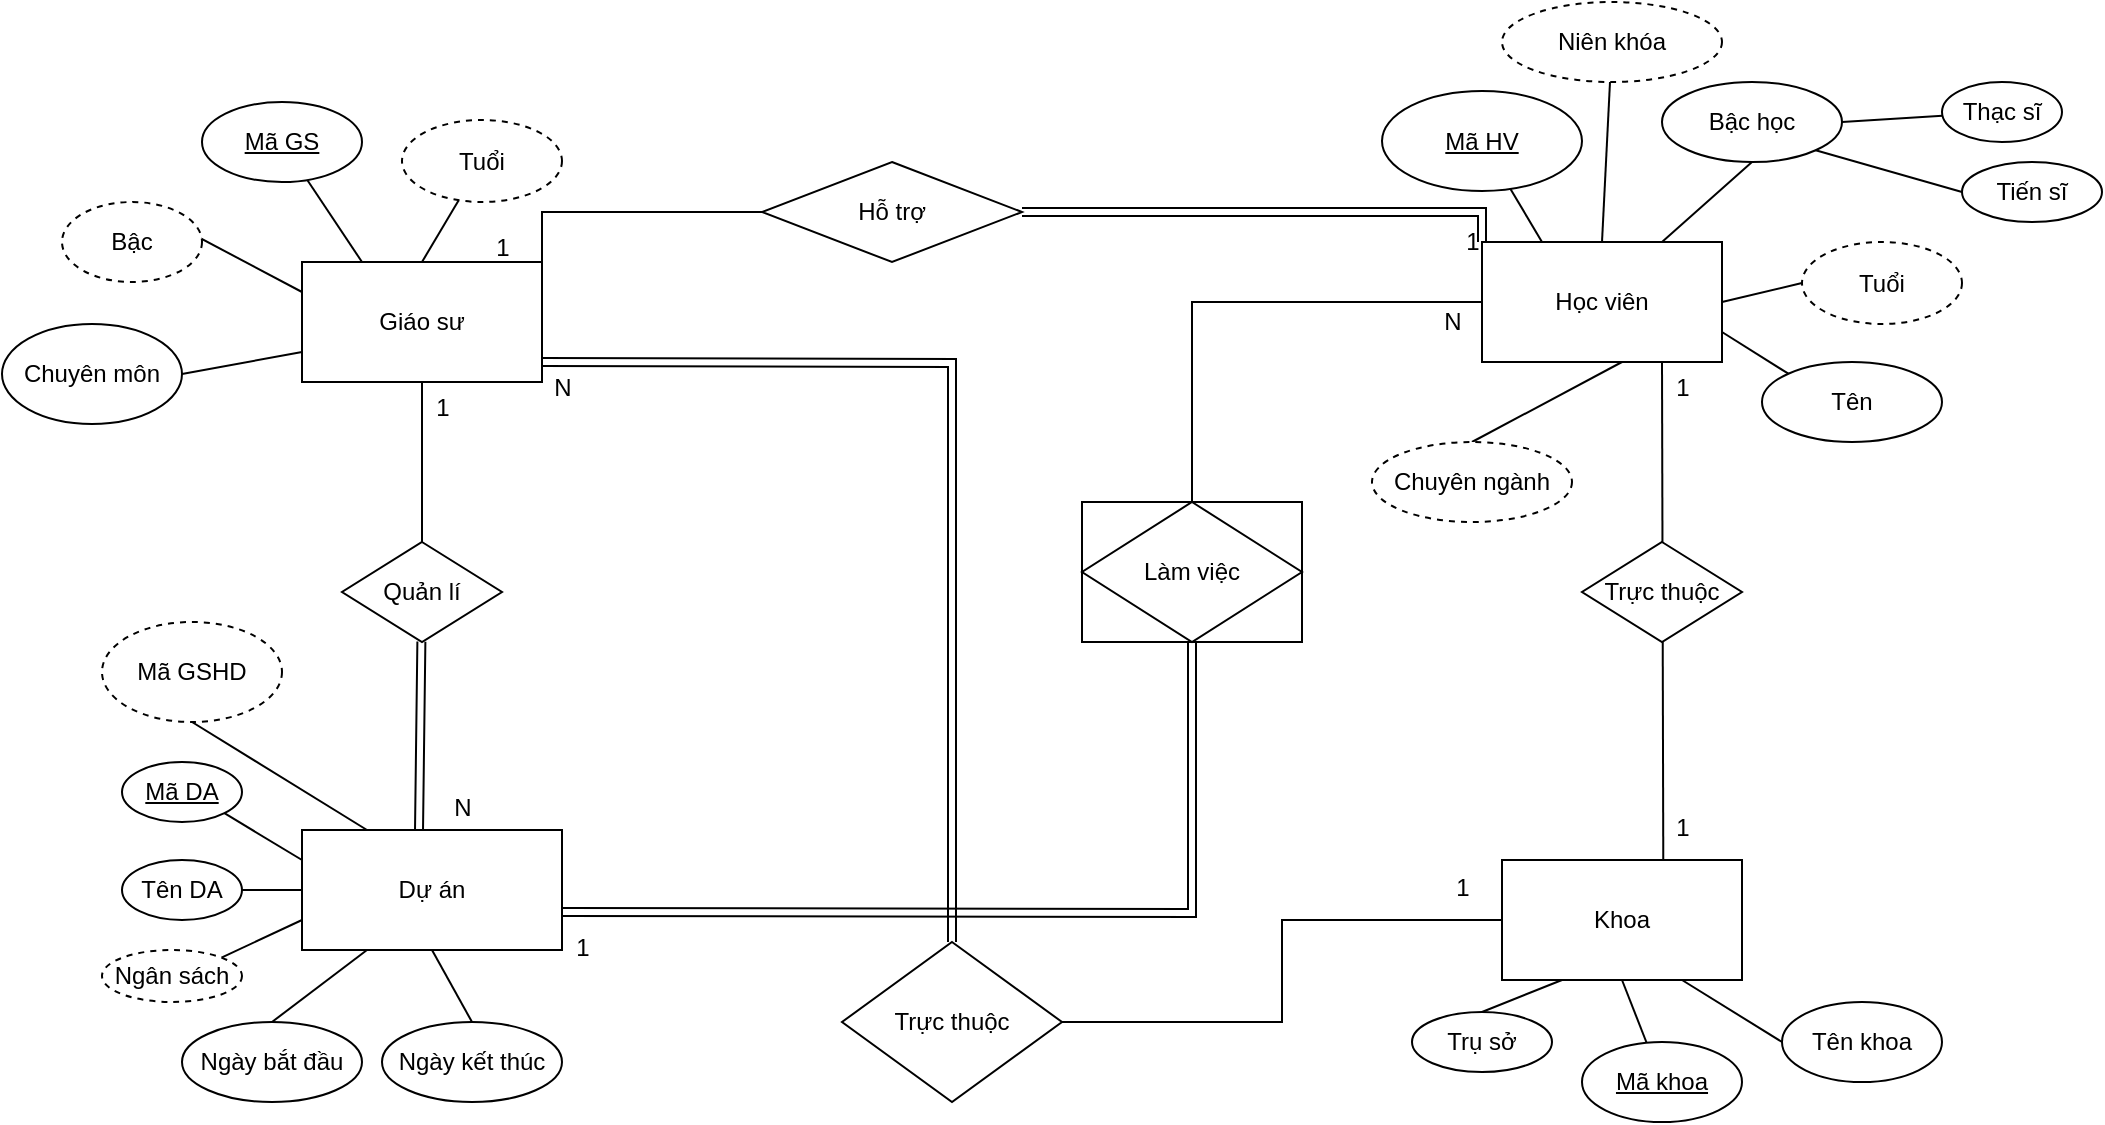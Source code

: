 <mxfile version="26.0.6" pages="3">
  <diagram id="R2lEEEUBdFMjLlhIrx00" name="Page-1">
    <mxGraphModel dx="2318" dy="1015" grid="1" gridSize="10" guides="1" tooltips="1" connect="1" arrows="1" fold="1" page="1" pageScale="1" pageWidth="1169" pageHeight="827" math="0" shadow="0" extFonts="Permanent Marker^https://fonts.googleapis.com/css?family=Permanent+Marker">
      <root>
        <mxCell id="0" />
        <mxCell id="1" parent="0" />
        <mxCell id="rpeQgq2oQJ6F1NOqAaej-4" value="" style="rounded=0;whiteSpace=wrap;html=1;" parent="1" vertex="1">
          <mxGeometry x="600" y="370" width="110" height="70" as="geometry" />
        </mxCell>
        <mxCell id="gOfcM73kA9VS2sifZ0Uw-1" value="Giáo sư" style="rounded=0;whiteSpace=wrap;html=1;fontSize=12;" parent="1" vertex="1">
          <mxGeometry x="210" y="250" width="120" height="60" as="geometry" />
        </mxCell>
        <mxCell id="gOfcM73kA9VS2sifZ0Uw-2" value="" style="endArrow=none;html=1;rounded=0;exitX=0.25;exitY=0;exitDx=0;exitDy=0;fontSize=12;" parent="1" source="gOfcM73kA9VS2sifZ0Uw-1" target="gOfcM73kA9VS2sifZ0Uw-3" edge="1">
          <mxGeometry width="50" height="50" relative="1" as="geometry">
            <mxPoint x="245" y="240" as="sourcePoint" />
            <mxPoint x="220" y="210" as="targetPoint" />
          </mxGeometry>
        </mxCell>
        <mxCell id="gOfcM73kA9VS2sifZ0Uw-3" value="&lt;font style=&quot;vertical-align: inherit;&quot;&gt;&lt;font style=&quot;vertical-align: inherit;&quot;&gt;&lt;u&gt;Mã GS&lt;/u&gt;&lt;/font&gt;&lt;/font&gt;" style="ellipse;whiteSpace=wrap;html=1;fontSize=12;" parent="1" vertex="1">
          <mxGeometry x="160" y="170" width="80" height="40" as="geometry" />
        </mxCell>
        <mxCell id="gOfcM73kA9VS2sifZ0Uw-4" value="" style="endArrow=none;html=1;rounded=0;exitX=0.5;exitY=0;exitDx=0;exitDy=0;fontSize=12;" parent="1" source="gOfcM73kA9VS2sifZ0Uw-1" target="gOfcM73kA9VS2sifZ0Uw-5" edge="1">
          <mxGeometry width="50" height="50" relative="1" as="geometry">
            <mxPoint x="250" y="260" as="sourcePoint" />
            <mxPoint x="280" y="219" as="targetPoint" />
          </mxGeometry>
        </mxCell>
        <mxCell id="gOfcM73kA9VS2sifZ0Uw-5" value="&lt;font style=&quot;vertical-align: inherit;&quot;&gt;&lt;font style=&quot;vertical-align: inherit;&quot;&gt;Tuổi&lt;/font&gt;&lt;/font&gt;" style="ellipse;whiteSpace=wrap;html=1;dashed=1;fontSize=12;" parent="1" vertex="1">
          <mxGeometry x="260" y="179" width="80" height="41" as="geometry" />
        </mxCell>
        <mxCell id="gOfcM73kA9VS2sifZ0Uw-6" value="" style="endArrow=none;html=1;rounded=0;entryX=0;entryY=0.25;entryDx=0;entryDy=0;exitX=0.5;exitY=0;exitDx=0;exitDy=0;fontSize=12;" parent="1" source="gOfcM73kA9VS2sifZ0Uw-7" target="gOfcM73kA9VS2sifZ0Uw-1" edge="1">
          <mxGeometry width="50" height="50" relative="1" as="geometry">
            <mxPoint x="200" y="340" as="sourcePoint" />
            <mxPoint x="240" y="310" as="targetPoint" />
          </mxGeometry>
        </mxCell>
        <mxCell id="gOfcM73kA9VS2sifZ0Uw-7" value="&lt;font style=&quot;vertical-align: inherit;&quot;&gt;&lt;font style=&quot;vertical-align: inherit;&quot;&gt;Bậc&lt;/font&gt;&lt;/font&gt;" style="ellipse;whiteSpace=wrap;html=1;fontSize=12;dashed=1;" parent="1" vertex="1">
          <mxGeometry x="90" y="220" width="70" height="40" as="geometry" />
        </mxCell>
        <mxCell id="gOfcM73kA9VS2sifZ0Uw-8" value="&lt;font style=&quot;vertical-align: inherit;&quot;&gt;&lt;font style=&quot;vertical-align: inherit;&quot;&gt;Chuyên môn&lt;/font&gt;&lt;/font&gt;" style="ellipse;whiteSpace=wrap;html=1;fontSize=12;" parent="1" vertex="1">
          <mxGeometry x="60" y="281" width="90" height="50" as="geometry" />
        </mxCell>
        <mxCell id="gOfcM73kA9VS2sifZ0Uw-9" value="" style="endArrow=none;html=1;rounded=0;exitX=0;exitY=0.75;exitDx=0;exitDy=0;entryX=1;entryY=0.5;entryDx=0;entryDy=0;fontSize=12;" parent="1" source="gOfcM73kA9VS2sifZ0Uw-1" target="gOfcM73kA9VS2sifZ0Uw-8" edge="1">
          <mxGeometry width="50" height="50" relative="1" as="geometry">
            <mxPoint x="260" y="390" as="sourcePoint" />
            <mxPoint x="310" y="340" as="targetPoint" />
          </mxGeometry>
        </mxCell>
        <mxCell id="gOfcM73kA9VS2sifZ0Uw-10" value="&lt;font style=&quot;vertical-align: inherit;&quot;&gt;&lt;font style=&quot;vertical-align: inherit;&quot;&gt;Học viên&lt;/font&gt;&lt;/font&gt;" style="rounded=0;whiteSpace=wrap;html=1;fontSize=12;" parent="1" vertex="1">
          <mxGeometry x="800" y="240" width="120" height="60" as="geometry" />
        </mxCell>
        <mxCell id="gOfcM73kA9VS2sifZ0Uw-11" value="" style="endArrow=none;html=1;rounded=0;exitX=0.25;exitY=0;exitDx=0;exitDy=0;fontSize=12;" parent="1" source="gOfcM73kA9VS2sifZ0Uw-10" target="gOfcM73kA9VS2sifZ0Uw-12" edge="1">
          <mxGeometry width="50" height="50" relative="1" as="geometry">
            <mxPoint x="930" y="270" as="sourcePoint" />
            <mxPoint x="980" y="220" as="targetPoint" />
          </mxGeometry>
        </mxCell>
        <mxCell id="gOfcM73kA9VS2sifZ0Uw-12" value="&lt;font style=&quot;vertical-align: inherit;&quot;&gt;&lt;font style=&quot;vertical-align: inherit;&quot;&gt;&lt;font style=&quot;vertical-align: inherit;&quot;&gt;&lt;font style=&quot;vertical-align: inherit;&quot;&gt;&lt;u&gt;Mã HV&lt;/u&gt;&lt;/font&gt;&lt;/font&gt;&lt;/font&gt;&lt;/font&gt;" style="ellipse;whiteSpace=wrap;html=1;fontSize=12;" parent="1" vertex="1">
          <mxGeometry x="750" y="164.5" width="100" height="50" as="geometry" />
        </mxCell>
        <mxCell id="gOfcM73kA9VS2sifZ0Uw-13" value="&lt;font style=&quot;vertical-align: inherit;&quot;&gt;&lt;font style=&quot;vertical-align: inherit;&quot;&gt;Tuổi&lt;/font&gt;&lt;/font&gt;" style="ellipse;whiteSpace=wrap;html=1;dashed=1;fontSize=12;" parent="1" vertex="1">
          <mxGeometry x="960" y="240" width="80" height="41" as="geometry" />
        </mxCell>
        <mxCell id="gOfcM73kA9VS2sifZ0Uw-14" value="" style="endArrow=none;html=1;rounded=0;entryX=0;entryY=0.5;entryDx=0;entryDy=0;exitX=1;exitY=0.5;exitDx=0;exitDy=0;fontSize=12;" parent="1" source="gOfcM73kA9VS2sifZ0Uw-10" target="gOfcM73kA9VS2sifZ0Uw-13" edge="1">
          <mxGeometry width="50" height="50" relative="1" as="geometry">
            <mxPoint x="920" y="360" as="sourcePoint" />
            <mxPoint x="970" y="310" as="targetPoint" />
          </mxGeometry>
        </mxCell>
        <mxCell id="gOfcM73kA9VS2sifZ0Uw-16" value="" style="endArrow=none;html=1;rounded=0;entryX=1;entryY=0.75;entryDx=0;entryDy=0;exitX=0;exitY=0;exitDx=0;exitDy=0;fontSize=12;" parent="1" source="gOfcM73kA9VS2sifZ0Uw-17" target="gOfcM73kA9VS2sifZ0Uw-10" edge="1">
          <mxGeometry width="50" height="50" relative="1" as="geometry">
            <mxPoint x="960" y="310" as="sourcePoint" />
            <mxPoint x="930" y="290" as="targetPoint" />
          </mxGeometry>
        </mxCell>
        <mxCell id="gOfcM73kA9VS2sifZ0Uw-17" value="&lt;font style=&quot;vertical-align: inherit;&quot;&gt;&lt;font style=&quot;vertical-align: inherit;&quot;&gt;Tên&lt;/font&gt;&lt;/font&gt;" style="ellipse;whiteSpace=wrap;html=1;fontSize=12;" parent="1" vertex="1">
          <mxGeometry x="940" y="300" width="90" height="40" as="geometry" />
        </mxCell>
        <mxCell id="gOfcM73kA9VS2sifZ0Uw-19" value="&lt;font style=&quot;vertical-align: inherit;&quot;&gt;&lt;font style=&quot;vertical-align: inherit;&quot;&gt;Bậc học&lt;/font&gt;&lt;/font&gt;" style="ellipse;whiteSpace=wrap;html=1;fontSize=12;" parent="1" vertex="1">
          <mxGeometry x="890" y="160" width="90" height="40" as="geometry" />
        </mxCell>
        <mxCell id="gOfcM73kA9VS2sifZ0Uw-20" value="" style="endArrow=none;html=1;rounded=0;entryX=0.75;entryY=0;entryDx=0;entryDy=0;exitX=0.5;exitY=1;exitDx=0;exitDy=0;fontSize=12;" parent="1" source="gOfcM73kA9VS2sifZ0Uw-19" target="gOfcM73kA9VS2sifZ0Uw-10" edge="1">
          <mxGeometry width="50" height="50" relative="1" as="geometry">
            <mxPoint x="880" y="310" as="sourcePoint" />
            <mxPoint x="930" y="260" as="targetPoint" />
          </mxGeometry>
        </mxCell>
        <mxCell id="gOfcM73kA9VS2sifZ0Uw-21" value="" style="endArrow=none;html=1;rounded=0;fontSize=12;" parent="1" target="gOfcM73kA9VS2sifZ0Uw-22" edge="1">
          <mxGeometry width="50" height="50" relative="1" as="geometry">
            <mxPoint x="980" y="180" as="sourcePoint" />
            <mxPoint x="1030" y="170" as="targetPoint" />
          </mxGeometry>
        </mxCell>
        <mxCell id="gOfcM73kA9VS2sifZ0Uw-22" value="&lt;font style=&quot;vertical-align: inherit;&quot;&gt;&lt;font style=&quot;vertical-align: inherit;&quot;&gt;Thạc sĩ&lt;/font&gt;&lt;/font&gt;" style="ellipse;whiteSpace=wrap;html=1;fontSize=12;" parent="1" vertex="1">
          <mxGeometry x="1030" y="160" width="60" height="30" as="geometry" />
        </mxCell>
        <mxCell id="gOfcM73kA9VS2sifZ0Uw-23" value="" style="endArrow=none;html=1;rounded=0;entryX=1;entryY=1;entryDx=0;entryDy=0;exitX=0;exitY=0.5;exitDx=0;exitDy=0;fontSize=12;" parent="1" source="gOfcM73kA9VS2sifZ0Uw-24" target="gOfcM73kA9VS2sifZ0Uw-19" edge="1">
          <mxGeometry width="50" height="50" relative="1" as="geometry">
            <mxPoint x="1030" y="210" as="sourcePoint" />
            <mxPoint x="990" y="210" as="targetPoint" />
          </mxGeometry>
        </mxCell>
        <mxCell id="gOfcM73kA9VS2sifZ0Uw-24" value="&lt;font style=&quot;vertical-align: inherit;&quot;&gt;&lt;font style=&quot;vertical-align: inherit;&quot;&gt;Tiến sĩ&lt;/font&gt;&lt;/font&gt;" style="ellipse;whiteSpace=wrap;html=1;fontSize=12;" parent="1" vertex="1">
          <mxGeometry x="1040" y="200" width="70" height="30" as="geometry" />
        </mxCell>
        <mxCell id="gOfcM73kA9VS2sifZ0Uw-26" value="" style="endArrow=none;html=1;rounded=0;entryX=0;entryY=0.25;entryDx=0;entryDy=0;exitX=1;exitY=1;exitDx=0;exitDy=0;fontSize=12;" parent="1" source="gOfcM73kA9VS2sifZ0Uw-27" target="gOfcM73kA9VS2sifZ0Uw-25" edge="1">
          <mxGeometry width="50" height="50" relative="1" as="geometry">
            <mxPoint x="150" y="520" as="sourcePoint" />
            <mxPoint x="210" y="550" as="targetPoint" />
          </mxGeometry>
        </mxCell>
        <mxCell id="gOfcM73kA9VS2sifZ0Uw-27" value="&lt;font style=&quot;vertical-align: inherit;&quot;&gt;&lt;font style=&quot;vertical-align: inherit;&quot;&gt;&lt;font style=&quot;vertical-align: inherit;&quot;&gt;&lt;font style=&quot;vertical-align: inherit;&quot;&gt;&lt;u&gt;Mã DA&lt;/u&gt;&lt;/font&gt;&lt;/font&gt;&lt;/font&gt;&lt;/font&gt;" style="ellipse;whiteSpace=wrap;html=1;fontSize=12;" parent="1" vertex="1">
          <mxGeometry x="120" y="500" width="60" height="30" as="geometry" />
        </mxCell>
        <mxCell id="gOfcM73kA9VS2sifZ0Uw-28" value="&lt;font style=&quot;vertical-align: inherit;&quot;&gt;&lt;font style=&quot;vertical-align: inherit;&quot;&gt;&lt;font style=&quot;vertical-align: inherit;&quot;&gt;&lt;font style=&quot;vertical-align: inherit;&quot;&gt;&lt;font style=&quot;vertical-align: inherit;&quot;&gt;&lt;font style=&quot;vertical-align: inherit;&quot;&gt;&lt;font style=&quot;vertical-align: inherit;&quot;&gt;&lt;font style=&quot;vertical-align: inherit;&quot;&gt;&lt;font style=&quot;vertical-align: inherit;&quot;&gt;&lt;font style=&quot;vertical-align: inherit;&quot;&gt;Tên DA&lt;/font&gt;&lt;/font&gt;&lt;/font&gt;&lt;/font&gt;&lt;/font&gt;&lt;/font&gt;&lt;/font&gt;&lt;/font&gt;&lt;/font&gt;&lt;/font&gt;" style="ellipse;whiteSpace=wrap;html=1;fontSize=12;" parent="1" vertex="1">
          <mxGeometry x="120" y="549" width="60" height="30" as="geometry" />
        </mxCell>
        <mxCell id="gOfcM73kA9VS2sifZ0Uw-29" value="" style="endArrow=none;html=1;rounded=0;entryX=0;entryY=0.5;entryDx=0;entryDy=0;exitX=1;exitY=0.5;exitDx=0;exitDy=0;fontSize=12;" parent="1" source="gOfcM73kA9VS2sifZ0Uw-28" target="gOfcM73kA9VS2sifZ0Uw-25" edge="1">
          <mxGeometry width="50" height="50" relative="1" as="geometry">
            <mxPoint x="181" y="536" as="sourcePoint" />
            <mxPoint x="220" y="559" as="targetPoint" />
          </mxGeometry>
        </mxCell>
        <mxCell id="gOfcM73kA9VS2sifZ0Uw-30" value="" style="endArrow=none;html=1;rounded=0;entryX=0;entryY=0.75;entryDx=0;entryDy=0;exitX=1;exitY=0;exitDx=0;exitDy=0;fontSize=12;" parent="1" source="gOfcM73kA9VS2sifZ0Uw-31" target="gOfcM73kA9VS2sifZ0Uw-25" edge="1">
          <mxGeometry width="50" height="50" relative="1" as="geometry">
            <mxPoint x="180" y="600" as="sourcePoint" />
            <mxPoint x="230" y="569" as="targetPoint" />
          </mxGeometry>
        </mxCell>
        <mxCell id="gOfcM73kA9VS2sifZ0Uw-31" value="&lt;font style=&quot;vertical-align: inherit;&quot;&gt;&lt;font style=&quot;vertical-align: inherit;&quot;&gt;&lt;font style=&quot;vertical-align: inherit;&quot;&gt;&lt;font style=&quot;vertical-align: inherit;&quot;&gt;&lt;font style=&quot;vertical-align: inherit;&quot;&gt;&lt;font style=&quot;vertical-align: inherit;&quot;&gt;&lt;font style=&quot;vertical-align: inherit;&quot;&gt;&lt;font style=&quot;vertical-align: inherit;&quot;&gt;&lt;font style=&quot;vertical-align: inherit;&quot;&gt;&lt;font style=&quot;vertical-align: inherit;&quot;&gt;&lt;font style=&quot;vertical-align: inherit;&quot;&gt;&lt;font style=&quot;vertical-align: inherit;&quot;&gt;Ngân sách&lt;/font&gt;&lt;/font&gt;&lt;/font&gt;&lt;/font&gt;&lt;/font&gt;&lt;/font&gt;&lt;/font&gt;&lt;/font&gt;&lt;/font&gt;&lt;/font&gt;&lt;/font&gt;&lt;/font&gt;" style="ellipse;whiteSpace=wrap;html=1;dashed=1;fontSize=12;" parent="1" vertex="1">
          <mxGeometry x="110" y="594" width="70" height="26" as="geometry" />
        </mxCell>
        <mxCell id="gOfcM73kA9VS2sifZ0Uw-32" value="" style="endArrow=none;html=1;rounded=0;entryX=0.25;entryY=1;entryDx=0;entryDy=0;exitX=0.5;exitY=0;exitDx=0;exitDy=0;fontSize=12;" parent="1" source="gOfcM73kA9VS2sifZ0Uw-33" target="gOfcM73kA9VS2sifZ0Uw-25" edge="1">
          <mxGeometry width="50" height="50" relative="1" as="geometry">
            <mxPoint x="190" y="650" as="sourcePoint" />
            <mxPoint x="240" y="600" as="targetPoint" />
          </mxGeometry>
        </mxCell>
        <mxCell id="gOfcM73kA9VS2sifZ0Uw-33" value="&lt;font style=&quot;vertical-align: inherit;&quot;&gt;&lt;font style=&quot;vertical-align: inherit;&quot;&gt;Ngày bắt đầu&lt;/font&gt;&lt;/font&gt;" style="ellipse;whiteSpace=wrap;html=1;fontSize=12;" parent="1" vertex="1">
          <mxGeometry x="150" y="630" width="90" height="40" as="geometry" />
        </mxCell>
        <mxCell id="gOfcM73kA9VS2sifZ0Uw-34" value="&lt;font style=&quot;vertical-align: inherit;&quot;&gt;&lt;font style=&quot;vertical-align: inherit;&quot;&gt;&lt;font style=&quot;vertical-align: inherit;&quot;&gt;&lt;font style=&quot;vertical-align: inherit;&quot;&gt;Ngày kết thúc&lt;/font&gt;&lt;/font&gt;&lt;/font&gt;&lt;/font&gt;" style="ellipse;whiteSpace=wrap;html=1;fontSize=12;" parent="1" vertex="1">
          <mxGeometry x="250" y="630" width="90" height="40" as="geometry" />
        </mxCell>
        <mxCell id="gOfcM73kA9VS2sifZ0Uw-35" value="" style="endArrow=none;html=1;rounded=0;exitX=0.5;exitY=0;exitDx=0;exitDy=0;entryX=0.5;entryY=1;entryDx=0;entryDy=0;fontSize=12;" parent="1" source="gOfcM73kA9VS2sifZ0Uw-34" target="gOfcM73kA9VS2sifZ0Uw-25" edge="1">
          <mxGeometry width="50" height="50" relative="1" as="geometry">
            <mxPoint x="250" y="600" as="sourcePoint" />
            <mxPoint x="300" y="550" as="targetPoint" />
          </mxGeometry>
        </mxCell>
        <mxCell id="gOfcM73kA9VS2sifZ0Uw-38" value="&lt;font style=&quot;vertical-align: inherit;&quot;&gt;&lt;font style=&quot;vertical-align: inherit;&quot;&gt;Khoa&lt;/font&gt;&lt;/font&gt;" style="rounded=0;whiteSpace=wrap;html=1;fontSize=12;" parent="1" vertex="1">
          <mxGeometry x="810" y="549" width="120" height="60" as="geometry" />
        </mxCell>
        <mxCell id="gOfcM73kA9VS2sifZ0Uw-39" value="" style="endArrow=none;html=1;rounded=0;exitX=0.5;exitY=1;exitDx=0;exitDy=0;fontSize=12;" parent="1" source="gOfcM73kA9VS2sifZ0Uw-38" target="gOfcM73kA9VS2sifZ0Uw-40" edge="1">
          <mxGeometry width="50" height="50" relative="1" as="geometry">
            <mxPoint x="900" y="490" as="sourcePoint" />
            <mxPoint x="890" y="650" as="targetPoint" />
          </mxGeometry>
        </mxCell>
        <mxCell id="gOfcM73kA9VS2sifZ0Uw-40" value="&lt;font style=&quot;vertical-align: inherit;&quot;&gt;&lt;font style=&quot;vertical-align: inherit;&quot;&gt;&lt;font style=&quot;vertical-align: inherit;&quot;&gt;&lt;font style=&quot;vertical-align: inherit;&quot;&gt;&lt;u&gt;&lt;font style=&quot;vertical-align: inherit;&quot;&gt;&lt;font style=&quot;vertical-align: inherit;&quot;&gt;Mã khoa&lt;/font&gt;&lt;/font&gt;&lt;/u&gt;&lt;/font&gt;&lt;/font&gt;&lt;/font&gt;&lt;/font&gt;" style="ellipse;whiteSpace=wrap;html=1;fontSize=12;" parent="1" vertex="1">
          <mxGeometry x="850" y="640" width="80" height="40" as="geometry" />
        </mxCell>
        <mxCell id="gOfcM73kA9VS2sifZ0Uw-41" value="&lt;font style=&quot;vertical-align: inherit;&quot;&gt;&lt;font style=&quot;vertical-align: inherit;&quot;&gt;&lt;font style=&quot;vertical-align: inherit;&quot;&gt;&lt;font style=&quot;vertical-align: inherit;&quot;&gt;&lt;font style=&quot;vertical-align: inherit;&quot;&gt;&lt;font style=&quot;vertical-align: inherit;&quot;&gt;&lt;font style=&quot;vertical-align: inherit;&quot;&gt;&lt;font style=&quot;vertical-align: inherit;&quot;&gt;&lt;font style=&quot;vertical-align: inherit;&quot;&gt;&lt;font style=&quot;vertical-align: inherit;&quot;&gt;Tên khoa&lt;/font&gt;&lt;/font&gt;&lt;/font&gt;&lt;/font&gt;&lt;/font&gt;&lt;/font&gt;&lt;/font&gt;&lt;/font&gt;&lt;/font&gt;&lt;/font&gt;" style="ellipse;whiteSpace=wrap;html=1;fontSize=12;" parent="1" vertex="1">
          <mxGeometry x="950" y="620" width="80" height="40" as="geometry" />
        </mxCell>
        <mxCell id="gOfcM73kA9VS2sifZ0Uw-42" value="" style="endArrow=none;html=1;rounded=0;exitX=0.75;exitY=1;exitDx=0;exitDy=0;entryX=0;entryY=0.5;entryDx=0;entryDy=0;fontSize=12;" parent="1" source="gOfcM73kA9VS2sifZ0Uw-38" target="gOfcM73kA9VS2sifZ0Uw-41" edge="1">
          <mxGeometry width="50" height="50" relative="1" as="geometry">
            <mxPoint x="880" y="619" as="sourcePoint" />
            <mxPoint x="892" y="650" as="targetPoint" />
          </mxGeometry>
        </mxCell>
        <mxCell id="gOfcM73kA9VS2sifZ0Uw-43" value="" style="endArrow=none;html=1;rounded=0;entryX=0.25;entryY=1;entryDx=0;entryDy=0;exitX=0.5;exitY=0;exitDx=0;exitDy=0;fontSize=12;" parent="1" source="gOfcM73kA9VS2sifZ0Uw-44" target="gOfcM73kA9VS2sifZ0Uw-38" edge="1">
          <mxGeometry width="50" height="50" relative="1" as="geometry">
            <mxPoint x="820" y="640" as="sourcePoint" />
            <mxPoint x="902" y="660" as="targetPoint" />
          </mxGeometry>
        </mxCell>
        <mxCell id="gOfcM73kA9VS2sifZ0Uw-44" value="&lt;font style=&quot;vertical-align: inherit;&quot;&gt;&lt;font style=&quot;vertical-align: inherit;&quot;&gt;Trụ sở&lt;/font&gt;&lt;/font&gt;" style="ellipse;whiteSpace=wrap;html=1;fontSize=12;" parent="1" vertex="1">
          <mxGeometry x="765" y="625" width="70" height="30" as="geometry" />
        </mxCell>
        <mxCell id="gOfcM73kA9VS2sifZ0Uw-45" value="" style="endArrow=none;html=1;rounded=0;entryX=0.5;entryY=1;entryDx=0;entryDy=0;fontSize=12;" parent="1" target="gOfcM73kA9VS2sifZ0Uw-1" edge="1">
          <mxGeometry width="50" height="50" relative="1" as="geometry">
            <mxPoint x="270" y="390" as="sourcePoint" />
            <mxPoint x="280" y="310" as="targetPoint" />
          </mxGeometry>
        </mxCell>
        <mxCell id="gOfcM73kA9VS2sifZ0Uw-46" value="&lt;font style=&quot;vertical-align: inherit;&quot;&gt;&lt;font style=&quot;vertical-align: inherit;&quot;&gt;Quản lí&lt;/font&gt;&lt;/font&gt;" style="rhombus;whiteSpace=wrap;html=1;fontSize=12;" parent="1" vertex="1">
          <mxGeometry x="230" y="390" width="80" height="50" as="geometry" />
        </mxCell>
        <mxCell id="gOfcM73kA9VS2sifZ0Uw-47" value="" style="endArrow=none;html=1;rounded=0;shape=link;exitX=0.45;exitY=0.011;exitDx=0;exitDy=0;exitPerimeter=0;fontSize=12;" parent="1" source="gOfcM73kA9VS2sifZ0Uw-25" target="gOfcM73kA9VS2sifZ0Uw-46" edge="1">
          <mxGeometry width="50" height="50" relative="1" as="geometry">
            <mxPoint x="270" y="530" as="sourcePoint" />
            <mxPoint x="269.6" y="440" as="targetPoint" />
          </mxGeometry>
        </mxCell>
        <mxCell id="gOfcM73kA9VS2sifZ0Uw-48" value="1" style="text;html=1;align=center;verticalAlign=middle;resizable=0;points=[];autosize=1;strokeColor=none;fillColor=none;fontSize=12;" parent="1" vertex="1">
          <mxGeometry x="265" y="308" width="30" height="30" as="geometry" />
        </mxCell>
        <mxCell id="gOfcM73kA9VS2sifZ0Uw-49" value="N" style="text;html=1;align=center;verticalAlign=middle;resizable=0;points=[];autosize=1;strokeColor=none;fillColor=none;fontSize=12;" parent="1" vertex="1">
          <mxGeometry x="275" y="508" width="30" height="30" as="geometry" />
        </mxCell>
        <mxCell id="gOfcM73kA9VS2sifZ0Uw-25" value="&lt;font style=&quot;vertical-align: inherit;&quot;&gt;&lt;font style=&quot;vertical-align: inherit;&quot;&gt;Dự án&lt;/font&gt;&lt;/font&gt;" style="rounded=0;whiteSpace=wrap;html=1;fontSize=12;" parent="1" vertex="1">
          <mxGeometry x="210" y="534" width="130" height="60" as="geometry" />
        </mxCell>
        <mxCell id="gOfcM73kA9VS2sifZ0Uw-55" value="" style="endArrow=none;html=1;rounded=0;exitX=1;exitY=0.75;exitDx=0;exitDy=0;edgeStyle=orthogonalEdgeStyle;fontSize=12;entryX=0.5;entryY=1;entryDx=0;entryDy=0;shape=link;" parent="1" target="gOfcM73kA9VS2sifZ0Uw-56" edge="1">
          <mxGeometry width="50" height="50" relative="1" as="geometry">
            <mxPoint x="340" y="575" as="sourcePoint" />
            <mxPoint x="595" y="575" as="targetPoint" />
          </mxGeometry>
        </mxCell>
        <mxCell id="gOfcM73kA9VS2sifZ0Uw-56" value="&lt;font style=&quot;vertical-align: inherit;&quot;&gt;&lt;font style=&quot;vertical-align: inherit;&quot;&gt;&lt;font style=&quot;vertical-align: inherit;&quot;&gt;&lt;font style=&quot;vertical-align: inherit;&quot;&gt;&lt;font style=&quot;vertical-align: inherit;&quot;&gt;&lt;font style=&quot;vertical-align: inherit;&quot;&gt;Làm việc&lt;/font&gt;&lt;/font&gt;&lt;/font&gt;&lt;/font&gt;&lt;/font&gt;&lt;/font&gt;" style="rhombus;whiteSpace=wrap;html=1;fontSize=12;" parent="1" vertex="1">
          <mxGeometry x="600" y="370" width="110" height="70" as="geometry" />
        </mxCell>
        <mxCell id="gOfcM73kA9VS2sifZ0Uw-57" value="" style="endArrow=none;html=1;rounded=0;exitX=0.5;exitY=0;exitDx=0;exitDy=0;entryX=0;entryY=0.5;entryDx=0;entryDy=0;edgeStyle=orthogonalEdgeStyle;fontSize=12;" parent="1" source="gOfcM73kA9VS2sifZ0Uw-56" target="gOfcM73kA9VS2sifZ0Uw-10" edge="1">
          <mxGeometry width="50" height="50" relative="1" as="geometry">
            <mxPoint x="690" y="450" as="sourcePoint" />
            <mxPoint x="740" y="400" as="targetPoint" />
          </mxGeometry>
        </mxCell>
        <mxCell id="gOfcM73kA9VS2sifZ0Uw-58" value="1" style="text;html=1;align=center;verticalAlign=middle;resizable=0;points=[];autosize=1;strokeColor=none;fillColor=none;fontSize=12;" parent="1" vertex="1">
          <mxGeometry x="335" y="578" width="30" height="30" as="geometry" />
        </mxCell>
        <mxCell id="gOfcM73kA9VS2sifZ0Uw-59" value="N" style="text;html=1;align=center;verticalAlign=middle;resizable=0;points=[];autosize=1;strokeColor=none;fillColor=none;fontSize=12;" parent="1" vertex="1">
          <mxGeometry x="770" y="265" width="30" height="30" as="geometry" />
        </mxCell>
        <mxCell id="gOfcM73kA9VS2sifZ0Uw-60" value="" style="endArrow=none;html=1;rounded=0;entryX=0.25;entryY=0;entryDx=0;entryDy=0;exitX=0.5;exitY=1;exitDx=0;exitDy=0;fontSize=12;" parent="1" source="gOfcM73kA9VS2sifZ0Uw-61" target="gOfcM73kA9VS2sifZ0Uw-25" edge="1">
          <mxGeometry width="50" height="50" relative="1" as="geometry">
            <mxPoint x="210" y="470" as="sourcePoint" />
            <mxPoint x="260" y="530" as="targetPoint" />
          </mxGeometry>
        </mxCell>
        <mxCell id="gOfcM73kA9VS2sifZ0Uw-61" value="Mã GSHD" style="ellipse;whiteSpace=wrap;html=1;dashed=1;fontSize=12;" parent="1" vertex="1">
          <mxGeometry x="110" y="430" width="90" height="50" as="geometry" />
        </mxCell>
        <mxCell id="gOfcM73kA9VS2sifZ0Uw-63" value="&lt;font style=&quot;vertical-align: inherit;&quot;&gt;&lt;font style=&quot;vertical-align: inherit;&quot;&gt;Hỗ trợ&lt;/font&gt;&lt;/font&gt;" style="rhombus;whiteSpace=wrap;html=1;fontSize=12;" parent="1" vertex="1">
          <mxGeometry x="440" y="200" width="130" height="50" as="geometry" />
        </mxCell>
        <mxCell id="gOfcM73kA9VS2sifZ0Uw-66" value="" style="endArrow=none;html=1;rounded=0;exitX=0.5;exitY=0;exitDx=0;exitDy=0;fontSize=12;" parent="1" source="gOfcM73kA9VS2sifZ0Uw-67" edge="1">
          <mxGeometry width="50" height="50" relative="1" as="geometry">
            <mxPoint x="890" y="350" as="sourcePoint" />
            <mxPoint x="870" y="300" as="targetPoint" />
          </mxGeometry>
        </mxCell>
        <mxCell id="gOfcM73kA9VS2sifZ0Uw-67" value="&lt;font style=&quot;vertical-align: inherit;&quot;&gt;&lt;font style=&quot;vertical-align: inherit;&quot;&gt;Chuyên ngành&lt;/font&gt;&lt;/font&gt;" style="ellipse;whiteSpace=wrap;html=1;dashed=1;fontSize=12;" parent="1" vertex="1">
          <mxGeometry x="745" y="340" width="100" height="40" as="geometry" />
        </mxCell>
        <mxCell id="gOfcM73kA9VS2sifZ0Uw-68" value="1" style="text;html=1;align=center;verticalAlign=middle;resizable=0;points=[];autosize=1;strokeColor=none;fillColor=none;fontSize=12;" parent="1" vertex="1">
          <mxGeometry x="295" y="228" width="30" height="30" as="geometry" />
        </mxCell>
        <mxCell id="gOfcM73kA9VS2sifZ0Uw-69" value="1" style="text;html=1;align=center;verticalAlign=middle;resizable=0;points=[];autosize=1;strokeColor=none;fillColor=none;fontSize=12;" parent="1" vertex="1">
          <mxGeometry x="780" y="225" width="30" height="30" as="geometry" />
        </mxCell>
        <mxCell id="gOfcM73kA9VS2sifZ0Uw-70" value="" style="endArrow=none;html=1;rounded=0;entryX=0.75;entryY=1;entryDx=0;entryDy=0;exitX=0.672;exitY=-0.008;exitDx=0;exitDy=0;exitPerimeter=0;fontSize=12;" parent="1" source="gOfcM73kA9VS2sifZ0Uw-38" target="gOfcM73kA9VS2sifZ0Uw-10" edge="1">
          <mxGeometry width="50" height="50" relative="1" as="geometry">
            <mxPoint x="860" y="390" as="sourcePoint" />
            <mxPoint x="910" y="340" as="targetPoint" />
          </mxGeometry>
        </mxCell>
        <mxCell id="gOfcM73kA9VS2sifZ0Uw-71" value="&lt;font style=&quot;vertical-align: inherit;&quot;&gt;&lt;font style=&quot;vertical-align: inherit;&quot;&gt;Trực thuộc&lt;/font&gt;&lt;/font&gt;" style="rhombus;whiteSpace=wrap;html=1;fontSize=12;" parent="1" vertex="1">
          <mxGeometry x="850" y="390" width="80" height="50" as="geometry" />
        </mxCell>
        <mxCell id="gOfcM73kA9VS2sifZ0Uw-72" value="1" style="text;html=1;align=center;verticalAlign=middle;resizable=0;points=[];autosize=1;strokeColor=none;fillColor=none;fontSize=12;" parent="1" vertex="1">
          <mxGeometry x="885" y="298" width="30" height="30" as="geometry" />
        </mxCell>
        <mxCell id="gOfcM73kA9VS2sifZ0Uw-73" value="1" style="text;html=1;align=center;verticalAlign=middle;resizable=0;points=[];autosize=1;strokeColor=none;fillColor=none;fontSize=12;" parent="1" vertex="1">
          <mxGeometry x="885" y="518" width="30" height="30" as="geometry" />
        </mxCell>
        <mxCell id="Cac8SbOeJ6l4wnquU_x5-1" value="" style="endArrow=none;html=1;rounded=0;edgeStyle=orthogonalEdgeStyle;shape=link;" parent="1" target="Cac8SbOeJ6l4wnquU_x5-2" edge="1">
          <mxGeometry width="50" height="50" relative="1" as="geometry">
            <mxPoint x="330" y="300" as="sourcePoint" />
            <mxPoint x="600" y="640" as="targetPoint" />
          </mxGeometry>
        </mxCell>
        <mxCell id="Cac8SbOeJ6l4wnquU_x5-2" value="&lt;font style=&quot;vertical-align: inherit;&quot;&gt;&lt;font style=&quot;vertical-align: inherit;&quot;&gt;Trực thuộc&lt;/font&gt;&lt;/font&gt;" style="rhombus;whiteSpace=wrap;html=1;" parent="1" vertex="1">
          <mxGeometry x="480" y="590" width="110" height="80" as="geometry" />
        </mxCell>
        <mxCell id="Cac8SbOeJ6l4wnquU_x5-3" value="" style="endArrow=none;html=1;rounded=0;exitX=1;exitY=0.5;exitDx=0;exitDy=0;entryX=0;entryY=0.5;entryDx=0;entryDy=0;edgeStyle=orthogonalEdgeStyle;" parent="1" source="Cac8SbOeJ6l4wnquU_x5-2" target="gOfcM73kA9VS2sifZ0Uw-38" edge="1">
          <mxGeometry width="50" height="50" relative="1" as="geometry">
            <mxPoint x="590" y="640" as="sourcePoint" />
            <mxPoint x="640" y="590" as="targetPoint" />
          </mxGeometry>
        </mxCell>
        <mxCell id="rpeQgq2oQJ6F1NOqAaej-1" value="1" style="text;html=1;align=center;verticalAlign=middle;resizable=0;points=[];autosize=1;strokeColor=none;fillColor=none;" parent="1" vertex="1">
          <mxGeometry x="775" y="548" width="30" height="30" as="geometry" />
        </mxCell>
        <mxCell id="rpeQgq2oQJ6F1NOqAaej-2" value="N" style="text;html=1;align=center;verticalAlign=middle;resizable=0;points=[];autosize=1;strokeColor=none;fillColor=none;" parent="1" vertex="1">
          <mxGeometry x="325" y="298" width="30" height="30" as="geometry" />
        </mxCell>
        <mxCell id="xMZSShYQvEPnpsmhTEVU-1" value="" style="endArrow=none;html=1;rounded=0;exitX=1;exitY=0;exitDx=0;exitDy=0;entryX=0;entryY=0.5;entryDx=0;entryDy=0;edgeStyle=orthogonalEdgeStyle;" edge="1" parent="1" source="gOfcM73kA9VS2sifZ0Uw-1" target="gOfcM73kA9VS2sifZ0Uw-63">
          <mxGeometry width="50" height="50" relative="1" as="geometry">
            <mxPoint x="330" y="260" as="sourcePoint" />
            <mxPoint x="380" y="210" as="targetPoint" />
          </mxGeometry>
        </mxCell>
        <mxCell id="xMZSShYQvEPnpsmhTEVU-3" value="" style="endArrow=none;html=1;rounded=0;exitX=1;exitY=0.5;exitDx=0;exitDy=0;entryX=0;entryY=0;entryDx=0;entryDy=0;edgeStyle=orthogonalEdgeStyle;shape=link;" edge="1" parent="1" source="gOfcM73kA9VS2sifZ0Uw-63" target="gOfcM73kA9VS2sifZ0Uw-10">
          <mxGeometry width="50" height="50" relative="1" as="geometry">
            <mxPoint x="570" y="250" as="sourcePoint" />
            <mxPoint x="620" y="200" as="targetPoint" />
          </mxGeometry>
        </mxCell>
        <mxCell id="xMZSShYQvEPnpsmhTEVU-23" value="" style="endArrow=none;html=1;rounded=0;exitX=0.5;exitY=0;exitDx=0;exitDy=0;" edge="1" parent="1" source="gOfcM73kA9VS2sifZ0Uw-10" target="xMZSShYQvEPnpsmhTEVU-24">
          <mxGeometry width="50" height="50" relative="1" as="geometry">
            <mxPoint x="860" y="200" as="sourcePoint" />
            <mxPoint x="870" y="160" as="targetPoint" />
          </mxGeometry>
        </mxCell>
        <mxCell id="xMZSShYQvEPnpsmhTEVU-24" value="Niên khóa" style="ellipse;whiteSpace=wrap;html=1;dashed=1;" vertex="1" parent="1">
          <mxGeometry x="810" y="120" width="110" height="40" as="geometry" />
        </mxCell>
      </root>
    </mxGraphModel>
  </diagram>
  <diagram id="6VU4xNHsIehUNb_MC2a0" name="Trang-2">
    <mxGraphModel dx="1342" dy="587" grid="1" gridSize="10" guides="1" tooltips="1" connect="1" arrows="1" fold="1" page="1" pageScale="1" pageWidth="1169" pageHeight="827" math="0" shadow="0">
      <root>
        <mxCell id="0" />
        <mxCell id="1" parent="0" />
        <mxCell id="FaBpG_J7xMGH7g3uO-7X-2" value="" style="endArrow=none;html=1;rounded=0;exitX=0.25;exitY=0;exitDx=0;exitDy=0;entryX=1;entryY=1;entryDx=0;entryDy=0;" parent="1" source="jcgGDTKgwiOf7Lvlx6TF-21" target="FaBpG_J7xMGH7g3uO-7X-3" edge="1">
          <mxGeometry width="50" height="50" relative="1" as="geometry">
            <mxPoint x="450" y="240" as="sourcePoint" />
            <mxPoint x="430" y="190" as="targetPoint" />
          </mxGeometry>
        </mxCell>
        <mxCell id="FaBpG_J7xMGH7g3uO-7X-3" value="&lt;u&gt;Mã thuốc&lt;/u&gt;" style="ellipse;whiteSpace=wrap;html=1;" parent="1" vertex="1">
          <mxGeometry x="380" y="180" width="70" height="40" as="geometry" />
        </mxCell>
        <mxCell id="FaBpG_J7xMGH7g3uO-7X-4" value="" style="endArrow=none;html=1;rounded=0;entryX=0.5;entryY=1;entryDx=0;entryDy=0;exitX=0.5;exitY=0;exitDx=0;exitDy=0;" parent="1" source="jcgGDTKgwiOf7Lvlx6TF-21" target="FaBpG_J7xMGH7g3uO-7X-5" edge="1">
          <mxGeometry width="50" height="50" relative="1" as="geometry">
            <mxPoint x="480" y="240" as="sourcePoint" />
            <mxPoint x="490" y="180" as="targetPoint" />
          </mxGeometry>
        </mxCell>
        <mxCell id="FaBpG_J7xMGH7g3uO-7X-5" value="Mã công ty" style="ellipse;whiteSpace=wrap;html=1;" parent="1" vertex="1">
          <mxGeometry x="450" y="158" width="70" height="40" as="geometry" />
        </mxCell>
        <mxCell id="FaBpG_J7xMGH7g3uO-7X-6" value="" style="endArrow=none;html=1;rounded=0;exitX=0.75;exitY=0;exitDx=0;exitDy=0;" parent="1" source="jcgGDTKgwiOf7Lvlx6TF-21" target="FaBpG_J7xMGH7g3uO-7X-7" edge="1">
          <mxGeometry width="50" height="50" relative="1" as="geometry">
            <mxPoint x="510" y="240" as="sourcePoint" />
            <mxPoint x="540" y="200" as="targetPoint" />
          </mxGeometry>
        </mxCell>
        <mxCell id="FaBpG_J7xMGH7g3uO-7X-7" value="Mã hiệu thuốc" style="ellipse;whiteSpace=wrap;html=1;" parent="1" vertex="1">
          <mxGeometry x="515" y="180" width="70" height="40" as="geometry" />
        </mxCell>
        <mxCell id="FaBpG_J7xMGH7g3uO-7X-8" value="" style="endArrow=none;html=1;rounded=0;entryX=0.25;entryY=1;entryDx=0;entryDy=0;exitX=0.5;exitY=0;exitDx=0;exitDy=0;" parent="1" source="jcgGDTKgwiOf7Lvlx6TF-1" target="jcgGDTKgwiOf7Lvlx6TF-21" edge="1">
          <mxGeometry width="50" height="50" relative="1" as="geometry">
            <mxPoint x="420" y="350" as="sourcePoint" />
            <mxPoint x="450" y="300" as="targetPoint" />
          </mxGeometry>
        </mxCell>
        <mxCell id="jcgGDTKgwiOf7Lvlx6TF-1" value="HSD" style="ellipse;whiteSpace=wrap;html=1;" parent="1" vertex="1">
          <mxGeometry x="360" y="304" width="60" height="30" as="geometry" />
        </mxCell>
        <mxCell id="jcgGDTKgwiOf7Lvlx6TF-2" value="" style="endArrow=none;html=1;rounded=0;exitX=0.5;exitY=0;exitDx=0;exitDy=0;entryX=0.5;entryY=1;entryDx=0;entryDy=0;" parent="1" source="jcgGDTKgwiOf7Lvlx6TF-3" target="jcgGDTKgwiOf7Lvlx6TF-21" edge="1">
          <mxGeometry width="50" height="50" relative="1" as="geometry">
            <mxPoint x="480" y="330" as="sourcePoint" />
            <mxPoint x="480" y="300" as="targetPoint" />
          </mxGeometry>
        </mxCell>
        <mxCell id="jcgGDTKgwiOf7Lvlx6TF-3" value="NSX" style="ellipse;whiteSpace=wrap;html=1;" parent="1" vertex="1">
          <mxGeometry x="410" y="334" width="60" height="26" as="geometry" />
        </mxCell>
        <mxCell id="jcgGDTKgwiOf7Lvlx6TF-4" value="" style="endArrow=none;html=1;rounded=0;entryX=0.75;entryY=1;entryDx=0;entryDy=0;exitX=0.5;exitY=0;exitDx=0;exitDy=0;" parent="1" source="jcgGDTKgwiOf7Lvlx6TF-5" target="jcgGDTKgwiOf7Lvlx6TF-21" edge="1">
          <mxGeometry width="50" height="50" relative="1" as="geometry">
            <mxPoint x="520" y="340" as="sourcePoint" />
            <mxPoint x="510" y="300" as="targetPoint" />
          </mxGeometry>
        </mxCell>
        <mxCell id="jcgGDTKgwiOf7Lvlx6TF-5" value="Tên&amp;nbsp;" style="ellipse;whiteSpace=wrap;html=1;" parent="1" vertex="1">
          <mxGeometry x="540" y="320" width="60" height="30" as="geometry" />
        </mxCell>
        <mxCell id="jcgGDTKgwiOf7Lvlx6TF-7" value="Đơn thuốc" style="rounded=0;whiteSpace=wrap;html=1;" parent="1" vertex="1">
          <mxGeometry x="670" y="460" width="120" height="60" as="geometry" />
        </mxCell>
        <mxCell id="jcgGDTKgwiOf7Lvlx6TF-8" value="" style="endArrow=none;html=1;rounded=0;exitX=0.25;exitY=0;exitDx=0;exitDy=0;entryX=1;entryY=1;entryDx=0;entryDy=0;" parent="1" source="jcgGDTKgwiOf7Lvlx6TF-7" target="jcgGDTKgwiOf7Lvlx6TF-9" edge="1">
          <mxGeometry width="50" height="50" relative="1" as="geometry">
            <mxPoint x="710" y="460" as="sourcePoint" />
            <mxPoint x="690" y="410" as="targetPoint" />
          </mxGeometry>
        </mxCell>
        <mxCell id="jcgGDTKgwiOf7Lvlx6TF-9" value="&lt;u&gt;Mã đơn thuốc&lt;/u&gt;" style="ellipse;whiteSpace=wrap;html=1;" parent="1" vertex="1">
          <mxGeometry x="590" y="414" width="70" height="40" as="geometry" />
        </mxCell>
        <mxCell id="jcgGDTKgwiOf7Lvlx6TF-10" value="" style="endArrow=none;html=1;rounded=0;entryX=0.5;entryY=1;entryDx=0;entryDy=0;" parent="1" target="jcgGDTKgwiOf7Lvlx6TF-11" edge="1">
          <mxGeometry width="50" height="50" relative="1" as="geometry">
            <mxPoint x="740" y="460" as="sourcePoint" />
            <mxPoint x="750" y="400" as="targetPoint" />
          </mxGeometry>
        </mxCell>
        <mxCell id="jcgGDTKgwiOf7Lvlx6TF-11" value="Mã bệnh nhân" style="ellipse;whiteSpace=wrap;html=1;" parent="1" vertex="1">
          <mxGeometry x="620" y="360" width="70" height="40" as="geometry" />
        </mxCell>
        <mxCell id="jcgGDTKgwiOf7Lvlx6TF-12" value="" style="endArrow=none;html=1;rounded=0;exitX=0.75;exitY=0;exitDx=0;exitDy=0;" parent="1" source="jcgGDTKgwiOf7Lvlx6TF-7" target="jcgGDTKgwiOf7Lvlx6TF-13" edge="1">
          <mxGeometry width="50" height="50" relative="1" as="geometry">
            <mxPoint x="780" y="460" as="sourcePoint" />
            <mxPoint x="800" y="420" as="targetPoint" />
          </mxGeometry>
        </mxCell>
        <mxCell id="jcgGDTKgwiOf7Lvlx6TF-13" value="Mã hiệu thuốc" style="ellipse;whiteSpace=wrap;html=1;" parent="1" vertex="1">
          <mxGeometry x="775" y="400" width="70" height="40" as="geometry" />
        </mxCell>
        <mxCell id="jcgGDTKgwiOf7Lvlx6TF-14" value="" style="endArrow=none;html=1;rounded=0;entryX=0.25;entryY=1;entryDx=0;entryDy=0;exitX=1;exitY=0.5;exitDx=0;exitDy=0;" parent="1" source="jcgGDTKgwiOf7Lvlx6TF-15" target="jcgGDTKgwiOf7Lvlx6TF-7" edge="1">
          <mxGeometry width="50" height="50" relative="1" as="geometry">
            <mxPoint x="680" y="570" as="sourcePoint" />
            <mxPoint x="730" y="520" as="targetPoint" />
          </mxGeometry>
        </mxCell>
        <mxCell id="jcgGDTKgwiOf7Lvlx6TF-15" value="Mã bác sĩ" style="ellipse;whiteSpace=wrap;html=1;" parent="1" vertex="1">
          <mxGeometry x="585" y="518" width="60" height="30" as="geometry" />
        </mxCell>
        <mxCell id="jcgGDTKgwiOf7Lvlx6TF-16" value="" style="endArrow=none;html=1;rounded=0;entryX=0.5;entryY=1;entryDx=0;entryDy=0;exitX=0.5;exitY=0;exitDx=0;exitDy=0;" parent="1" source="jcgGDTKgwiOf7Lvlx6TF-17" target="jcgGDTKgwiOf7Lvlx6TF-7" edge="1">
          <mxGeometry width="50" height="50" relative="1" as="geometry">
            <mxPoint x="740" y="550" as="sourcePoint" />
            <mxPoint x="740" y="530" as="targetPoint" />
          </mxGeometry>
        </mxCell>
        <mxCell id="jcgGDTKgwiOf7Lvlx6TF-17" value="Ngày tạo" style="ellipse;whiteSpace=wrap;html=1;" parent="1" vertex="1">
          <mxGeometry x="670" y="552" width="60" height="26" as="geometry" />
        </mxCell>
        <mxCell id="jcgGDTKgwiOf7Lvlx6TF-18" value="" style="endArrow=none;html=1;rounded=0;entryX=0.75;entryY=1;entryDx=0;entryDy=0;exitX=0.5;exitY=0;exitDx=0;exitDy=0;" parent="1" source="jcgGDTKgwiOf7Lvlx6TF-19" target="jcgGDTKgwiOf7Lvlx6TF-7" edge="1">
          <mxGeometry width="50" height="50" relative="1" as="geometry">
            <mxPoint x="780" y="560" as="sourcePoint" />
            <mxPoint x="810" y="570" as="targetPoint" />
          </mxGeometry>
        </mxCell>
        <mxCell id="jcgGDTKgwiOf7Lvlx6TF-19" value="Liều lượng" style="ellipse;whiteSpace=wrap;html=1;" parent="1" vertex="1">
          <mxGeometry x="800" y="540" width="60" height="50" as="geometry" />
        </mxCell>
        <mxCell id="jcgGDTKgwiOf7Lvlx6TF-21" value="Thuốc" style="shape=ext;double=1;rounded=0;whiteSpace=wrap;html=1;" parent="1" vertex="1">
          <mxGeometry x="420" y="221" width="100" height="60" as="geometry" />
        </mxCell>
        <mxCell id="jcgGDTKgwiOf7Lvlx6TF-23" value="Bác sĩ" style="rounded=0;whiteSpace=wrap;html=1;" parent="1" vertex="1">
          <mxGeometry x="660" y="670" width="120" height="60" as="geometry" />
        </mxCell>
        <mxCell id="jcgGDTKgwiOf7Lvlx6TF-24" value="" style="endArrow=none;html=1;rounded=0;exitX=0;exitY=0.75;exitDx=0;exitDy=0;" parent="1" source="jcgGDTKgwiOf7Lvlx6TF-23" target="jcgGDTKgwiOf7Lvlx6TF-25" edge="1">
          <mxGeometry width="50" height="50" relative="1" as="geometry">
            <mxPoint x="660" y="720" as="sourcePoint" />
            <mxPoint x="610" y="730" as="targetPoint" />
          </mxGeometry>
        </mxCell>
        <mxCell id="jcgGDTKgwiOf7Lvlx6TF-25" value="&lt;u&gt;Mã bác sĩ&lt;/u&gt;" style="ellipse;whiteSpace=wrap;html=1;" parent="1" vertex="1">
          <mxGeometry x="550" y="720" width="70" height="40" as="geometry" />
        </mxCell>
        <mxCell id="jcgGDTKgwiOf7Lvlx6TF-26" value="" style="endArrow=none;html=1;rounded=0;entryX=0;entryY=0.25;entryDx=0;entryDy=0;exitX=1;exitY=0.5;exitDx=0;exitDy=0;" parent="1" source="jcgGDTKgwiOf7Lvlx6TF-27" target="jcgGDTKgwiOf7Lvlx6TF-23" edge="1">
          <mxGeometry width="50" height="50" relative="1" as="geometry">
            <mxPoint x="570" y="660" as="sourcePoint" />
            <mxPoint x="590" y="728" as="targetPoint" />
          </mxGeometry>
        </mxCell>
        <mxCell id="jcgGDTKgwiOf7Lvlx6TF-27" value="Tên bác sĩ" style="ellipse;whiteSpace=wrap;html=1;" parent="1" vertex="1">
          <mxGeometry x="530" y="640" width="80" height="40" as="geometry" />
        </mxCell>
        <mxCell id="jcgGDTKgwiOf7Lvlx6TF-28" value="" style="endArrow=none;html=1;rounded=0;exitX=0.25;exitY=1;exitDx=0;exitDy=0;" parent="1" source="jcgGDTKgwiOf7Lvlx6TF-23" target="jcgGDTKgwiOf7Lvlx6TF-29" edge="1">
          <mxGeometry width="50" height="50" relative="1" as="geometry">
            <mxPoint x="680" y="735" as="sourcePoint" />
            <mxPoint x="660" y="770" as="targetPoint" />
          </mxGeometry>
        </mxCell>
        <mxCell id="jcgGDTKgwiOf7Lvlx6TF-29" value="Chuyên ngành" style="ellipse;whiteSpace=wrap;html=1;" parent="1" vertex="1">
          <mxGeometry x="600" y="770" width="90" height="40" as="geometry" />
        </mxCell>
        <mxCell id="jcgGDTKgwiOf7Lvlx6TF-30" value="" style="endArrow=none;html=1;rounded=0;entryX=0.75;entryY=1;entryDx=0;entryDy=0;exitX=0.5;exitY=0;exitDx=0;exitDy=0;" parent="1" source="jcgGDTKgwiOf7Lvlx6TF-32" target="jcgGDTKgwiOf7Lvlx6TF-23" edge="1">
          <mxGeometry width="50" height="50" relative="1" as="geometry">
            <mxPoint x="765.0" y="770" as="sourcePoint" />
            <mxPoint x="610" y="748" as="targetPoint" />
          </mxGeometry>
        </mxCell>
        <mxCell id="jcgGDTKgwiOf7Lvlx6TF-32" value="SĐT" style="ellipse;shape=doubleEllipse;whiteSpace=wrap;html=1;" parent="1" vertex="1">
          <mxGeometry x="740" y="760" width="80" height="40" as="geometry" />
        </mxCell>
        <mxCell id="jcgGDTKgwiOf7Lvlx6TF-33" value="" style="endArrow=none;html=1;rounded=0;exitX=0.75;exitY=0;exitDx=0;exitDy=0;entryX=0.5;entryY=1;entryDx=0;entryDy=0;" parent="1" source="jcgGDTKgwiOf7Lvlx6TF-23" target="jcgGDTKgwiOf7Lvlx6TF-34" edge="1">
          <mxGeometry width="50" height="50" relative="1" as="geometry">
            <mxPoint x="700" y="570" as="sourcePoint" />
            <mxPoint x="750" y="520" as="targetPoint" />
          </mxGeometry>
        </mxCell>
        <mxCell id="jcgGDTKgwiOf7Lvlx6TF-34" value="Kê" style="rhombus;whiteSpace=wrap;html=1;" parent="1" vertex="1">
          <mxGeometry x="710" y="570" width="80" height="50" as="geometry" />
        </mxCell>
        <mxCell id="jcgGDTKgwiOf7Lvlx6TF-35" value="N" style="text;html=1;align=center;verticalAlign=middle;resizable=0;points=[];autosize=1;strokeColor=none;fillColor=none;" parent="1" vertex="1">
          <mxGeometry x="745" y="518" width="30" height="30" as="geometry" />
        </mxCell>
        <mxCell id="jcgGDTKgwiOf7Lvlx6TF-36" value="1" style="text;html=1;align=center;verticalAlign=middle;resizable=0;points=[];autosize=1;strokeColor=none;fillColor=none;" parent="1" vertex="1">
          <mxGeometry x="745" y="648" width="30" height="30" as="geometry" />
        </mxCell>
        <mxCell id="jcgGDTKgwiOf7Lvlx6TF-37" value="" style="endArrow=none;html=1;rounded=0;shape=link;" parent="1" source="jcgGDTKgwiOf7Lvlx6TF-34" edge="1">
          <mxGeometry width="50" height="50" relative="1" as="geometry">
            <mxPoint x="749.69" y="568" as="sourcePoint" />
            <mxPoint x="750" y="520" as="targetPoint" />
          </mxGeometry>
        </mxCell>
        <mxCell id="jcgGDTKgwiOf7Lvlx6TF-40" value="" style="endArrow=none;html=1;rounded=0;exitX=0.25;exitY=0;exitDx=0;exitDy=0;entryX=1;entryY=1;entryDx=0;entryDy=0;" parent="1" source="jcgGDTKgwiOf7Lvlx6TF-53" target="jcgGDTKgwiOf7Lvlx6TF-41" edge="1">
          <mxGeometry width="50" height="50" relative="1" as="geometry">
            <mxPoint x="995" y="454" as="sourcePoint" />
            <mxPoint x="970" y="404" as="targetPoint" />
          </mxGeometry>
        </mxCell>
        <mxCell id="jcgGDTKgwiOf7Lvlx6TF-41" value="&lt;u&gt;Mã BN&lt;/u&gt;" style="ellipse;whiteSpace=wrap;html=1;" parent="1" vertex="1">
          <mxGeometry x="920" y="394" width="70" height="40" as="geometry" />
        </mxCell>
        <mxCell id="jcgGDTKgwiOf7Lvlx6TF-42" value="" style="endArrow=none;html=1;rounded=0;entryX=0.5;entryY=1;entryDx=0;entryDy=0;exitX=0.5;exitY=0;exitDx=0;exitDy=0;" parent="1" source="jcgGDTKgwiOf7Lvlx6TF-53" target="jcgGDTKgwiOf7Lvlx6TF-43" edge="1">
          <mxGeometry width="50" height="50" relative="1" as="geometry">
            <mxPoint x="1020" y="454" as="sourcePoint" />
            <mxPoint x="1030" y="394" as="targetPoint" />
          </mxGeometry>
        </mxCell>
        <mxCell id="jcgGDTKgwiOf7Lvlx6TF-43" value="Mã BS" style="ellipse;whiteSpace=wrap;html=1;" parent="1" vertex="1">
          <mxGeometry x="990" y="360" width="70" height="40" as="geometry" />
        </mxCell>
        <mxCell id="jcgGDTKgwiOf7Lvlx6TF-44" value="" style="endArrow=none;html=1;rounded=0;exitX=0.75;exitY=0;exitDx=0;exitDy=0;" parent="1" source="jcgGDTKgwiOf7Lvlx6TF-53" target="jcgGDTKgwiOf7Lvlx6TF-45" edge="1">
          <mxGeometry width="50" height="50" relative="1" as="geometry">
            <mxPoint x="1045" y="454" as="sourcePoint" />
            <mxPoint x="1080" y="414" as="targetPoint" />
          </mxGeometry>
        </mxCell>
        <mxCell id="jcgGDTKgwiOf7Lvlx6TF-45" value="Mã hiệu thuốc" style="ellipse;whiteSpace=wrap;html=1;" parent="1" vertex="1">
          <mxGeometry x="1055" y="394" width="70" height="40" as="geometry" />
        </mxCell>
        <mxCell id="jcgGDTKgwiOf7Lvlx6TF-46" value="" style="endArrow=none;html=1;rounded=0;entryX=0;entryY=0.75;entryDx=0;entryDy=0;exitX=0.5;exitY=0;exitDx=0;exitDy=0;" parent="1" source="jcgGDTKgwiOf7Lvlx6TF-47" target="jcgGDTKgwiOf7Lvlx6TF-53" edge="1">
          <mxGeometry width="50" height="50" relative="1" as="geometry">
            <mxPoint x="960" y="564" as="sourcePoint" />
            <mxPoint x="995" y="514" as="targetPoint" />
          </mxGeometry>
        </mxCell>
        <mxCell id="jcgGDTKgwiOf7Lvlx6TF-47" value="HSD" style="ellipse;whiteSpace=wrap;html=1;" parent="1" vertex="1">
          <mxGeometry x="900" y="518" width="60" height="30" as="geometry" />
        </mxCell>
        <mxCell id="jcgGDTKgwiOf7Lvlx6TF-48" value="" style="endArrow=none;html=1;rounded=0;exitX=0.5;exitY=0;exitDx=0;exitDy=0;entryX=0.25;entryY=1;entryDx=0;entryDy=0;" parent="1" source="jcgGDTKgwiOf7Lvlx6TF-49" target="jcgGDTKgwiOf7Lvlx6TF-53" edge="1">
          <mxGeometry width="50" height="50" relative="1" as="geometry">
            <mxPoint x="1020" y="544" as="sourcePoint" />
            <mxPoint x="1020" y="514" as="targetPoint" />
          </mxGeometry>
        </mxCell>
        <mxCell id="jcgGDTKgwiOf7Lvlx6TF-49" value="NSX" style="ellipse;whiteSpace=wrap;html=1;" parent="1" vertex="1">
          <mxGeometry x="980" y="536" width="60" height="26" as="geometry" />
        </mxCell>
        <mxCell id="jcgGDTKgwiOf7Lvlx6TF-50" value="" style="endArrow=none;html=1;rounded=0;entryX=0.75;entryY=1;entryDx=0;entryDy=0;exitX=0.5;exitY=0;exitDx=0;exitDy=0;" parent="1" source="jcgGDTKgwiOf7Lvlx6TF-51" target="jcgGDTKgwiOf7Lvlx6TF-53" edge="1">
          <mxGeometry width="50" height="50" relative="1" as="geometry">
            <mxPoint x="1060" y="554" as="sourcePoint" />
            <mxPoint x="1045" y="514" as="targetPoint" />
          </mxGeometry>
        </mxCell>
        <mxCell id="jcgGDTKgwiOf7Lvlx6TF-51" value="Tên BN&amp;nbsp;" style="ellipse;whiteSpace=wrap;html=1;" parent="1" vertex="1">
          <mxGeometry x="1080" y="534" width="60" height="30" as="geometry" />
        </mxCell>
        <mxCell id="jcgGDTKgwiOf7Lvlx6TF-53" value="Bệnh nhân" style="rounded=0;whiteSpace=wrap;html=1;" parent="1" vertex="1">
          <mxGeometry x="970" y="467" width="100" height="46" as="geometry" />
        </mxCell>
        <mxCell id="WwRrXMmDaqKJv0uPAJte-1" value="" style="endArrow=none;html=1;rounded=0;exitX=1;exitY=0.5;exitDx=0;exitDy=0;shape=link;" parent="1" source="jcgGDTKgwiOf7Lvlx6TF-7" edge="1">
          <mxGeometry width="50" height="50" relative="1" as="geometry">
            <mxPoint x="780" y="490" as="sourcePoint" />
            <mxPoint x="840" y="490" as="targetPoint" />
          </mxGeometry>
        </mxCell>
        <mxCell id="WwRrXMmDaqKJv0uPAJte-2" value="Sử dụng" style="rhombus;whiteSpace=wrap;html=1;" parent="1" vertex="1">
          <mxGeometry x="820" y="470" width="100" height="40" as="geometry" />
        </mxCell>
        <mxCell id="WwRrXMmDaqKJv0uPAJte-3" value="" style="endArrow=none;html=1;rounded=0;exitX=1;exitY=0.5;exitDx=0;exitDy=0;entryX=0;entryY=0.5;entryDx=0;entryDy=0;" parent="1" source="WwRrXMmDaqKJv0uPAJte-2" target="jcgGDTKgwiOf7Lvlx6TF-53" edge="1">
          <mxGeometry width="50" height="50" relative="1" as="geometry">
            <mxPoint x="920" y="500" as="sourcePoint" />
            <mxPoint x="970" y="450" as="targetPoint" />
          </mxGeometry>
        </mxCell>
        <mxCell id="WwRrXMmDaqKJv0uPAJte-4" value="N" style="text;html=1;align=center;verticalAlign=middle;resizable=0;points=[];autosize=1;strokeColor=none;fillColor=none;" parent="1" vertex="1">
          <mxGeometry x="785" y="458" width="30" height="30" as="geometry" />
        </mxCell>
        <mxCell id="WwRrXMmDaqKJv0uPAJte-5" value="1" style="text;html=1;align=center;verticalAlign=middle;resizable=0;points=[];autosize=1;strokeColor=none;fillColor=none;" parent="1" vertex="1">
          <mxGeometry x="945" y="458" width="30" height="30" as="geometry" />
        </mxCell>
        <mxCell id="WwRrXMmDaqKJv0uPAJte-21" value="&lt;font style=&quot;vertical-align: inherit;&quot;&gt;&lt;font style=&quot;vertical-align: inherit;&quot;&gt;Hiệu thuốc&lt;/font&gt;&lt;/font&gt;" style="rounded=0;whiteSpace=wrap;html=1;" parent="1" vertex="1">
          <mxGeometry x="705" y="213" width="120" height="60" as="geometry" />
        </mxCell>
        <mxCell id="WwRrXMmDaqKJv0uPAJte-22" value="&lt;font style=&quot;vertical-align: inherit;&quot;&gt;&lt;font style=&quot;vertical-align: inherit;&quot;&gt;Tên hiệu thuốc&lt;/font&gt;&lt;/font&gt;" style="ellipse;whiteSpace=wrap;html=1;rounded=0;dashed=1;" parent="1" vertex="1">
          <mxGeometry x="890" y="183" width="85" height="38" as="geometry" />
        </mxCell>
        <mxCell id="WwRrXMmDaqKJv0uPAJte-23" value="&lt;font style=&quot;vertical-align: inherit;&quot;&gt;&lt;font style=&quot;vertical-align: inherit;&quot;&gt;&lt;u&gt;Mã hiệu thuốc&lt;/u&gt;&lt;/font&gt;&lt;/font&gt;" style="ellipse;whiteSpace=wrap;html=1;" parent="1" vertex="1">
          <mxGeometry x="855" y="221" width="80" height="39" as="geometry" />
        </mxCell>
        <mxCell id="WwRrXMmDaqKJv0uPAJte-24" value="&lt;font style=&quot;vertical-align: inherit;&quot;&gt;&lt;font style=&quot;vertical-align: inherit;&quot;&gt;Địa chỉ HT&lt;/font&gt;&lt;/font&gt;" style="ellipse;whiteSpace=wrap;html=1;rounded=0;" parent="1" vertex="1">
          <mxGeometry x="735" y="164" width="80" height="28" as="geometry" />
        </mxCell>
        <mxCell id="WwRrXMmDaqKJv0uPAJte-27" value="" style="endArrow=none;html=1;rounded=0;exitX=0.5;exitY=0;exitDx=0;exitDy=0;entryX=0.5;entryY=1;entryDx=0;entryDy=0;" parent="1" source="WwRrXMmDaqKJv0uPAJte-21" target="WwRrXMmDaqKJv0uPAJte-24" edge="1">
          <mxGeometry width="50" height="50" relative="1" as="geometry">
            <mxPoint x="658" y="240" as="sourcePoint" />
            <mxPoint x="635" y="188" as="targetPoint" />
          </mxGeometry>
        </mxCell>
        <mxCell id="WwRrXMmDaqKJv0uPAJte-28" value="" style="endArrow=none;html=1;rounded=0;exitX=1;exitY=0.25;exitDx=0;exitDy=0;entryX=0;entryY=0.5;entryDx=0;entryDy=0;" parent="1" source="WwRrXMmDaqKJv0uPAJte-21" target="WwRrXMmDaqKJv0uPAJte-22" edge="1">
          <mxGeometry width="50" height="50" relative="1" as="geometry">
            <mxPoint x="775" y="223" as="sourcePoint" />
            <mxPoint x="785" y="202" as="targetPoint" />
          </mxGeometry>
        </mxCell>
        <mxCell id="WwRrXMmDaqKJv0uPAJte-29" value="" style="endArrow=none;html=1;rounded=0;exitX=1;exitY=0.5;exitDx=0;exitDy=0;entryX=0;entryY=0.5;entryDx=0;entryDy=0;" parent="1" source="WwRrXMmDaqKJv0uPAJte-21" target="WwRrXMmDaqKJv0uPAJte-23" edge="1">
          <mxGeometry width="50" height="50" relative="1" as="geometry">
            <mxPoint x="785" y="233" as="sourcePoint" />
            <mxPoint x="795" y="212" as="targetPoint" />
          </mxGeometry>
        </mxCell>
        <mxCell id="WwRrXMmDaqKJv0uPAJte-30" value="1" style="text;html=1;align=center;verticalAlign=middle;resizable=0;points=[];autosize=1;strokeColor=none;fillColor=none;" parent="1" vertex="1">
          <mxGeometry x="740" y="270" width="30" height="30" as="geometry" />
        </mxCell>
        <mxCell id="WwRrXMmDaqKJv0uPAJte-31" value="" style="endArrow=none;html=1;rounded=0;exitX=1;exitY=0;exitDx=0;exitDy=0;" parent="1" source="WwRrXMmDaqKJv0uPAJte-24" target="WwRrXMmDaqKJv0uPAJte-32" edge="1">
          <mxGeometry width="50" height="50" relative="1" as="geometry">
            <mxPoint x="785" y="172" as="sourcePoint" />
            <mxPoint x="825" y="152" as="targetPoint" />
          </mxGeometry>
        </mxCell>
        <mxCell id="WwRrXMmDaqKJv0uPAJte-32" value="&lt;u&gt;Số nhà&lt;/u&gt;" style="ellipse;whiteSpace=wrap;html=1;" parent="1" vertex="1">
          <mxGeometry x="815" y="134" width="50" height="30" as="geometry" />
        </mxCell>
        <mxCell id="WwRrXMmDaqKJv0uPAJte-33" value="" style="endArrow=none;html=1;rounded=0;exitX=0.5;exitY=0;exitDx=0;exitDy=0;entryX=0.5;entryY=1;entryDx=0;entryDy=0;" parent="1" source="WwRrXMmDaqKJv0uPAJte-24" target="WwRrXMmDaqKJv0uPAJte-34" edge="1">
          <mxGeometry width="50" height="50" relative="1" as="geometry">
            <mxPoint x="804" y="168" as="sourcePoint" />
            <mxPoint x="765" y="144" as="targetPoint" />
          </mxGeometry>
        </mxCell>
        <mxCell id="WwRrXMmDaqKJv0uPAJte-34" value="Đường" style="ellipse;whiteSpace=wrap;html=1;" parent="1" vertex="1">
          <mxGeometry x="765" y="124" width="50" height="20" as="geometry" />
        </mxCell>
        <mxCell id="WwRrXMmDaqKJv0uPAJte-35" value="" style="endArrow=none;html=1;rounded=0;exitX=0;exitY=0;exitDx=0;exitDy=0;entryX=0.5;entryY=1;entryDx=0;entryDy=0;" parent="1" source="WwRrXMmDaqKJv0uPAJte-24" target="WwRrXMmDaqKJv0uPAJte-36" edge="1">
          <mxGeometry width="50" height="50" relative="1" as="geometry">
            <mxPoint x="770" y="164" as="sourcePoint" />
            <mxPoint x="745" y="124" as="targetPoint" />
          </mxGeometry>
        </mxCell>
        <mxCell id="WwRrXMmDaqKJv0uPAJte-36" value="Phường" style="ellipse;whiteSpace=wrap;html=1;" parent="1" vertex="1">
          <mxGeometry x="710" y="114" width="55" height="20" as="geometry" />
        </mxCell>
        <mxCell id="WwRrXMmDaqKJv0uPAJte-37" value="" style="endArrow=none;html=1;rounded=0;exitX=0;exitY=0.5;exitDx=0;exitDy=0;" parent="1" source="WwRrXMmDaqKJv0uPAJte-24" target="WwRrXMmDaqKJv0uPAJte-38" edge="1">
          <mxGeometry width="50" height="50" relative="1" as="geometry">
            <mxPoint x="735" y="175" as="sourcePoint" />
            <mxPoint x="705" y="174" as="targetPoint" />
          </mxGeometry>
        </mxCell>
        <mxCell id="WwRrXMmDaqKJv0uPAJte-38" value="Quận" style="ellipse;whiteSpace=wrap;html=1;" parent="1" vertex="1">
          <mxGeometry x="670" y="155" width="50" height="20" as="geometry" />
        </mxCell>
        <mxCell id="WwRrXMmDaqKJv0uPAJte-39" value="" style="endArrow=none;html=1;rounded=0;exitX=0.664;exitY=0.006;exitDx=0;exitDy=0;exitPerimeter=0;shape=link;" parent="1" source="jcgGDTKgwiOf7Lvlx6TF-7" target="WwRrXMmDaqKJv0uPAJte-40" edge="1">
          <mxGeometry width="50" height="50" relative="1" as="geometry">
            <mxPoint x="810" y="310" as="sourcePoint" />
            <mxPoint x="753" y="370" as="targetPoint" />
          </mxGeometry>
        </mxCell>
        <mxCell id="WwRrXMmDaqKJv0uPAJte-40" value="Lưu trữ" style="rhombus;whiteSpace=wrap;html=1;" parent="1" vertex="1">
          <mxGeometry x="710" y="340" width="80" height="44" as="geometry" />
        </mxCell>
        <mxCell id="WwRrXMmDaqKJv0uPAJte-41" value="" style="endArrow=none;html=1;rounded=0;entryX=0.374;entryY=1.002;entryDx=0;entryDy=0;entryPerimeter=0;" parent="1" target="WwRrXMmDaqKJv0uPAJte-21" edge="1">
          <mxGeometry width="50" height="50" relative="1" as="geometry">
            <mxPoint x="750" y="340" as="sourcePoint" />
            <mxPoint x="800" y="290" as="targetPoint" />
          </mxGeometry>
        </mxCell>
        <mxCell id="WwRrXMmDaqKJv0uPAJte-42" value="N" style="text;html=1;align=center;verticalAlign=middle;resizable=0;points=[];autosize=1;strokeColor=none;fillColor=none;" parent="1" vertex="1">
          <mxGeometry x="745" y="434" width="30" height="30" as="geometry" />
        </mxCell>
        <mxCell id="WwRrXMmDaqKJv0uPAJte-43" value="" style="endArrow=none;html=1;rounded=0;exitX=1;exitY=0.5;exitDx=0;exitDy=0;shape=link;" parent="1" source="jcgGDTKgwiOf7Lvlx6TF-21" target="WwRrXMmDaqKJv0uPAJte-44" edge="1">
          <mxGeometry width="50" height="50" relative="1" as="geometry">
            <mxPoint x="530" y="270" as="sourcePoint" />
            <mxPoint x="560" y="251" as="targetPoint" />
          </mxGeometry>
        </mxCell>
        <mxCell id="WwRrXMmDaqKJv0uPAJte-44" value="Bán" style="rhombus;whiteSpace=wrap;html=1;" parent="1" vertex="1">
          <mxGeometry x="565" y="231.5" width="80" height="41" as="geometry" />
        </mxCell>
        <mxCell id="WwRrXMmDaqKJv0uPAJte-45" value="" style="endArrow=none;html=1;rounded=0;exitX=1;exitY=0.5;exitDx=0;exitDy=0;entryX=0;entryY=0.632;entryDx=0;entryDy=0;entryPerimeter=0;" parent="1" source="WwRrXMmDaqKJv0uPAJte-44" target="WwRrXMmDaqKJv0uPAJte-21" edge="1">
          <mxGeometry width="50" height="50" relative="1" as="geometry">
            <mxPoint x="650" y="310" as="sourcePoint" />
            <mxPoint x="700" y="260" as="targetPoint" />
          </mxGeometry>
        </mxCell>
        <mxCell id="WwRrXMmDaqKJv0uPAJte-46" value="&amp;nbsp;N" style="text;html=1;align=center;verticalAlign=middle;resizable=0;points=[];autosize=1;strokeColor=none;fillColor=none;" parent="1" vertex="1">
          <mxGeometry x="510" y="228" width="40" height="30" as="geometry" />
        </mxCell>
        <mxCell id="WwRrXMmDaqKJv0uPAJte-47" value="1" style="text;html=1;align=center;verticalAlign=middle;resizable=0;points=[];autosize=1;strokeColor=none;fillColor=none;" parent="1" vertex="1">
          <mxGeometry x="675" y="228" width="30" height="30" as="geometry" />
        </mxCell>
        <mxCell id="WwRrXMmDaqKJv0uPAJte-49" value="&lt;font style=&quot;vertical-align: inherit;&quot;&gt;&lt;font style=&quot;vertical-align: inherit;&quot;&gt;Công ty dược phẩm&lt;/font&gt;&lt;/font&gt;" style="rounded=0;whiteSpace=wrap;html=1;" parent="1" vertex="1">
          <mxGeometry x="150" y="134" width="120" height="60" as="geometry" />
        </mxCell>
        <mxCell id="WwRrXMmDaqKJv0uPAJte-50" value="&lt;u&gt;&lt;font style=&quot;vertical-align: inherit;&quot;&gt;&lt;font style=&quot;vertical-align: inherit;&quot;&gt;Mã CT&lt;/font&gt;&lt;/font&gt;&lt;/u&gt;" style="ellipse;whiteSpace=wrap;html=1;" parent="1" vertex="1">
          <mxGeometry x="20" y="169" width="80" height="30" as="geometry" />
        </mxCell>
        <mxCell id="WwRrXMmDaqKJv0uPAJte-51" value="&lt;font style=&quot;vertical-align: inherit;&quot;&gt;&lt;font style=&quot;vertical-align: inherit;&quot;&gt;Tên CT&lt;/font&gt;&lt;/font&gt;" style="ellipse;whiteSpace=wrap;html=1;dashed=1;" parent="1" vertex="1">
          <mxGeometry x="20" y="118" width="80" height="30" as="geometry" />
        </mxCell>
        <mxCell id="WwRrXMmDaqKJv0uPAJte-53" value="" style="endArrow=none;html=1;rounded=0;exitX=0;exitY=0.25;exitDx=0;exitDy=0;entryX=1;entryY=0.5;entryDx=0;entryDy=0;" parent="1" source="WwRrXMmDaqKJv0uPAJte-49" target="WwRrXMmDaqKJv0uPAJte-51" edge="1">
          <mxGeometry width="50" height="50" relative="1" as="geometry">
            <mxPoint x="180" y="128" as="sourcePoint" />
            <mxPoint x="119.392" y="142.174" as="targetPoint" />
          </mxGeometry>
        </mxCell>
        <mxCell id="WwRrXMmDaqKJv0uPAJte-54" value="" style="endArrow=none;html=1;rounded=0;exitX=0;exitY=0.5;exitDx=0;exitDy=0;entryX=1;entryY=0.5;entryDx=0;entryDy=0;" parent="1" source="WwRrXMmDaqKJv0uPAJte-49" target="WwRrXMmDaqKJv0uPAJte-50" edge="1">
          <mxGeometry width="50" height="50" relative="1" as="geometry">
            <mxPoint x="170" y="164" as="sourcePoint" />
            <mxPoint x="130.0" y="181" as="targetPoint" />
          </mxGeometry>
        </mxCell>
        <mxCell id="WwRrXMmDaqKJv0uPAJte-55" value="" style="endArrow=none;html=1;rounded=0;exitX=0;exitY=0.75;exitDx=0;exitDy=0;entryX=0.575;entryY=0.036;entryDx=0;entryDy=0;entryPerimeter=0;" parent="1" source="WwRrXMmDaqKJv0uPAJte-49" target="WwRrXMmDaqKJv0uPAJte-56" edge="1">
          <mxGeometry width="50" height="50" relative="1" as="geometry">
            <mxPoint x="180" y="174" as="sourcePoint" />
            <mxPoint x="128.397" y="224.767" as="targetPoint" />
          </mxGeometry>
        </mxCell>
        <mxCell id="WwRrXMmDaqKJv0uPAJte-56" value="&lt;font style=&quot;vertical-align: inherit;&quot;&gt;&lt;font style=&quot;vertical-align: inherit;&quot;&gt;Địa chỉ&amp;nbsp;&lt;/font&gt;&lt;/font&gt;" style="ellipse;whiteSpace=wrap;html=1;rounded=0;" parent="1" vertex="1">
          <mxGeometry x="80" y="238" width="80" height="28" as="geometry" />
        </mxCell>
        <mxCell id="WwRrXMmDaqKJv0uPAJte-57" value="" style="endArrow=none;html=1;rounded=0;exitX=1;exitY=1;exitDx=0;exitDy=0;" parent="1" source="WwRrXMmDaqKJv0uPAJte-56" target="WwRrXMmDaqKJv0uPAJte-58" edge="1">
          <mxGeometry width="50" height="50" relative="1" as="geometry">
            <mxPoint x="117.5" y="320" as="sourcePoint" />
            <mxPoint x="157.5" y="300" as="targetPoint" />
          </mxGeometry>
        </mxCell>
        <mxCell id="WwRrXMmDaqKJv0uPAJte-58" value="&lt;u&gt;Số&lt;/u&gt;" style="ellipse;whiteSpace=wrap;html=1;" parent="1" vertex="1">
          <mxGeometry x="147.5" y="282" width="50" height="30" as="geometry" />
        </mxCell>
        <mxCell id="WwRrXMmDaqKJv0uPAJte-59" value="" style="endArrow=none;html=1;rounded=0;exitX=0.5;exitY=1;exitDx=0;exitDy=0;entryX=0.5;entryY=1;entryDx=0;entryDy=0;" parent="1" source="WwRrXMmDaqKJv0uPAJte-56" target="WwRrXMmDaqKJv0uPAJte-60" edge="1">
          <mxGeometry width="50" height="50" relative="1" as="geometry">
            <mxPoint x="136.5" y="316" as="sourcePoint" />
            <mxPoint x="97.5" y="292" as="targetPoint" />
          </mxGeometry>
        </mxCell>
        <mxCell id="WwRrXMmDaqKJv0uPAJte-60" value="Đường" style="ellipse;whiteSpace=wrap;html=1;" parent="1" vertex="1">
          <mxGeometry x="95" y="290" width="50" height="20" as="geometry" />
        </mxCell>
        <mxCell id="WwRrXMmDaqKJv0uPAJte-61" value="" style="endArrow=none;html=1;rounded=0;exitX=0;exitY=1;exitDx=0;exitDy=0;entryX=0.5;entryY=1;entryDx=0;entryDy=0;" parent="1" source="WwRrXMmDaqKJv0uPAJte-56" target="WwRrXMmDaqKJv0uPAJte-62" edge="1">
          <mxGeometry width="50" height="50" relative="1" as="geometry">
            <mxPoint x="102.5" y="312" as="sourcePoint" />
            <mxPoint x="77.5" y="272" as="targetPoint" />
          </mxGeometry>
        </mxCell>
        <mxCell id="WwRrXMmDaqKJv0uPAJte-62" value="Phường" style="ellipse;whiteSpace=wrap;html=1;" parent="1" vertex="1">
          <mxGeometry x="32.5" y="270" width="55" height="20" as="geometry" />
        </mxCell>
        <mxCell id="WwRrXMmDaqKJv0uPAJte-63" value="" style="endArrow=none;html=1;rounded=0;exitX=0;exitY=0.5;exitDx=0;exitDy=0;" parent="1" source="WwRrXMmDaqKJv0uPAJte-56" target="WwRrXMmDaqKJv0uPAJte-64" edge="1">
          <mxGeometry width="50" height="50" relative="1" as="geometry">
            <mxPoint x="67.5" y="323" as="sourcePoint" />
            <mxPoint x="37.5" y="322" as="targetPoint" />
          </mxGeometry>
        </mxCell>
        <mxCell id="WwRrXMmDaqKJv0uPAJte-64" value="Quận" style="ellipse;whiteSpace=wrap;html=1;" parent="1" vertex="1">
          <mxGeometry x="10" y="232" width="50" height="20" as="geometry" />
        </mxCell>
        <mxCell id="WwRrXMmDaqKJv0uPAJte-66" value="Sản xuất" style="rhombus;whiteSpace=wrap;html=1;" parent="1" vertex="1">
          <mxGeometry x="210" y="230" width="60" height="46" as="geometry" />
        </mxCell>
        <mxCell id="WwRrXMmDaqKJv0uPAJte-67" value="" style="endArrow=none;html=1;rounded=0;exitX=0.75;exitY=1;exitDx=0;exitDy=0;entryX=0.5;entryY=0;entryDx=0;entryDy=0;" parent="1" source="WwRrXMmDaqKJv0uPAJte-49" target="WwRrXMmDaqKJv0uPAJte-66" edge="1">
          <mxGeometry width="50" height="50" relative="1" as="geometry">
            <mxPoint x="300" y="200" as="sourcePoint" />
            <mxPoint x="250" y="230" as="targetPoint" />
          </mxGeometry>
        </mxCell>
        <mxCell id="WwRrXMmDaqKJv0uPAJte-68" value="" style="endArrow=none;html=1;rounded=0;exitX=1;exitY=0.5;exitDx=0;exitDy=0;entryX=0.017;entryY=0.555;entryDx=0;entryDy=0;entryPerimeter=0;shape=link;" parent="1" source="WwRrXMmDaqKJv0uPAJte-66" target="jcgGDTKgwiOf7Lvlx6TF-21" edge="1">
          <mxGeometry width="50" height="50" relative="1" as="geometry">
            <mxPoint x="290" y="280" as="sourcePoint" />
            <mxPoint x="340" y="230" as="targetPoint" />
          </mxGeometry>
        </mxCell>
        <mxCell id="WwRrXMmDaqKJv0uPAJte-69" value="1" style="text;html=1;align=center;verticalAlign=middle;resizable=0;points=[];autosize=1;strokeColor=none;fillColor=none;" parent="1" vertex="1">
          <mxGeometry x="230" y="192" width="30" height="30" as="geometry" />
        </mxCell>
        <mxCell id="WwRrXMmDaqKJv0uPAJte-70" value="N" style="text;html=1;align=center;verticalAlign=middle;resizable=0;points=[];autosize=1;strokeColor=none;fillColor=none;" parent="1" vertex="1">
          <mxGeometry x="390" y="230" width="30" height="30" as="geometry" />
        </mxCell>
        <mxCell id="WwRrXMmDaqKJv0uPAJte-79" value="" style="endArrow=none;html=1;rounded=0;exitX=0.25;exitY=0;exitDx=0;exitDy=0;edgeStyle=orthogonalEdgeStyle;entryX=0;entryY=0.5;entryDx=0;entryDy=0;" parent="1" source="WwRrXMmDaqKJv0uPAJte-49" target="WwRrXMmDaqKJv0uPAJte-80" edge="1">
          <mxGeometry width="50" height="50" relative="1" as="geometry">
            <mxPoint x="300" y="180" as="sourcePoint" />
            <mxPoint x="220" y="80" as="targetPoint" />
          </mxGeometry>
        </mxCell>
        <mxCell id="WwRrXMmDaqKJv0uPAJte-80" value="Ký" style="rhombus;whiteSpace=wrap;html=1;" parent="1" vertex="1">
          <mxGeometry x="210" y="60" width="60" height="30" as="geometry" />
        </mxCell>
        <mxCell id="WwRrXMmDaqKJv0uPAJte-81" value="" style="endArrow=none;html=1;rounded=0;exitX=1;exitY=0.5;exitDx=0;exitDy=0;shape=link;" parent="1" source="WwRrXMmDaqKJv0uPAJte-80" target="WwRrXMmDaqKJv0uPAJte-82" edge="1">
          <mxGeometry width="50" height="50" relative="1" as="geometry">
            <mxPoint x="280" y="100" as="sourcePoint" />
            <mxPoint x="310" y="75" as="targetPoint" />
          </mxGeometry>
        </mxCell>
        <mxCell id="cXUUrvJbLr3ZWZQisMGZ-1" value="" style="edgeStyle=orthogonalEdgeStyle;rounded=0;orthogonalLoop=1;jettySize=auto;html=1;" edge="1" parent="1" source="WwRrXMmDaqKJv0uPAJte-82" target="WwRrXMmDaqKJv0uPAJte-94">
          <mxGeometry relative="1" as="geometry" />
        </mxCell>
        <mxCell id="WwRrXMmDaqKJv0uPAJte-82" value="Hợp đồng" style="rounded=0;whiteSpace=wrap;html=1;" parent="1" vertex="1">
          <mxGeometry x="350" y="57.5" width="70" height="35" as="geometry" />
        </mxCell>
        <mxCell id="WwRrXMmDaqKJv0uPAJte-83" value="" style="endArrow=none;html=1;rounded=0;entryX=1;entryY=0.5;entryDx=0;entryDy=0;exitX=0;exitY=0.5;exitDx=0;exitDy=0;shape=link;" parent="1" source="WwRrXMmDaqKJv0uPAJte-84" target="WwRrXMmDaqKJv0uPAJte-82" edge="1">
          <mxGeometry width="50" height="50" relative="1" as="geometry">
            <mxPoint x="500" y="75" as="sourcePoint" />
            <mxPoint x="350" y="130" as="targetPoint" />
          </mxGeometry>
        </mxCell>
        <mxCell id="WwRrXMmDaqKJv0uPAJte-84" value="Thỏa thuận" style="rhombus;whiteSpace=wrap;html=1;" parent="1" vertex="1">
          <mxGeometry x="515" y="55" width="80" height="40" as="geometry" />
        </mxCell>
        <mxCell id="WwRrXMmDaqKJv0uPAJte-85" value="" style="endArrow=none;html=1;rounded=0;entryX=1;entryY=0.5;entryDx=0;entryDy=0;exitX=-0.005;exitY=0.278;exitDx=0;exitDy=0;exitPerimeter=0;edgeStyle=orthogonalEdgeStyle;" parent="1" source="WwRrXMmDaqKJv0uPAJte-21" target="WwRrXMmDaqKJv0uPAJte-84" edge="1">
          <mxGeometry width="50" height="50" relative="1" as="geometry">
            <mxPoint x="590" y="140" as="sourcePoint" />
            <mxPoint x="640" y="90" as="targetPoint" />
          </mxGeometry>
        </mxCell>
        <mxCell id="WwRrXMmDaqKJv0uPAJte-86" value="" style="endArrow=none;html=1;rounded=0;entryX=0;entryY=0;entryDx=0;entryDy=0;exitX=1;exitY=1;exitDx=0;exitDy=0;" parent="1" source="WwRrXMmDaqKJv0uPAJte-87" target="WwRrXMmDaqKJv0uPAJte-82" edge="1">
          <mxGeometry width="50" height="50" relative="1" as="geometry">
            <mxPoint x="330" y="50" as="sourcePoint" />
            <mxPoint x="340" y="100" as="targetPoint" />
          </mxGeometry>
        </mxCell>
        <mxCell id="WwRrXMmDaqKJv0uPAJte-87" value="&lt;u&gt;Mã hợp đồng&lt;/u&gt;" style="ellipse;whiteSpace=wrap;html=1;" parent="1" vertex="1">
          <mxGeometry x="260" y="15" width="70" height="40" as="geometry" />
        </mxCell>
        <mxCell id="WwRrXMmDaqKJv0uPAJte-88" value="" style="endArrow=none;html=1;rounded=0;entryX=1;entryY=0;entryDx=0;entryDy=0;exitX=0;exitY=0.5;exitDx=0;exitDy=0;" parent="1" source="WwRrXMmDaqKJv0uPAJte-89" target="WwRrXMmDaqKJv0uPAJte-82" edge="1">
          <mxGeometry width="50" height="50" relative="1" as="geometry">
            <mxPoint x="440" y="40" as="sourcePoint" />
            <mxPoint x="340" y="100" as="targetPoint" />
          </mxGeometry>
        </mxCell>
        <mxCell id="WwRrXMmDaqKJv0uPAJte-89" value="Mã CT" style="ellipse;whiteSpace=wrap;html=1;" parent="1" vertex="1">
          <mxGeometry x="445" y="21.25" width="75" height="27.5" as="geometry" />
        </mxCell>
        <mxCell id="WwRrXMmDaqKJv0uPAJte-91" value="" style="endArrow=none;html=1;rounded=0;entryX=0.25;entryY=1;entryDx=0;entryDy=0;exitX=0.5;exitY=0;exitDx=0;exitDy=0;" parent="1" source="WwRrXMmDaqKJv0uPAJte-94" target="WwRrXMmDaqKJv0uPAJte-82" edge="1">
          <mxGeometry width="50" height="50" relative="1" as="geometry">
            <mxPoint x="326.605" y="111.943" as="sourcePoint" />
            <mxPoint x="420" y="120" as="targetPoint" />
          </mxGeometry>
        </mxCell>
        <mxCell id="WwRrXMmDaqKJv0uPAJte-92" value="" style="endArrow=none;html=1;rounded=0;entryX=0.75;entryY=1;entryDx=0;entryDy=0;exitX=0;exitY=0;exitDx=0;exitDy=0;" parent="1" source="WwRrXMmDaqKJv0uPAJte-93" target="WwRrXMmDaqKJv0uPAJte-82" edge="1">
          <mxGeometry width="50" height="50" relative="1" as="geometry">
            <mxPoint x="440" y="120" as="sourcePoint" />
            <mxPoint x="410" y="100" as="targetPoint" />
          </mxGeometry>
        </mxCell>
        <mxCell id="WwRrXMmDaqKJv0uPAJte-93" value="Thời hạn" style="ellipse;whiteSpace=wrap;html=1;" parent="1" vertex="1">
          <mxGeometry x="410" y="99.75" width="75" height="37" as="geometry" />
        </mxCell>
        <mxCell id="WwRrXMmDaqKJv0uPAJte-94" value="Mã hiệu thuốc" style="ellipse;shape=doubleEllipse;whiteSpace=wrap;html=1;" parent="1" vertex="1">
          <mxGeometry x="290" y="114" width="100" height="46" as="geometry" />
        </mxCell>
        <mxCell id="GRziENTjDyzjZuvpf8ge-3" value="1" style="text;html=1;align=center;verticalAlign=middle;resizable=0;points=[];autosize=1;strokeColor=none;fillColor=none;" parent="1" vertex="1">
          <mxGeometry x="675" y="202" width="30" height="30" as="geometry" />
        </mxCell>
        <mxCell id="GRziENTjDyzjZuvpf8ge-4" value="1" style="text;html=1;align=center;verticalAlign=middle;resizable=0;points=[];autosize=1;strokeColor=none;fillColor=none;" parent="1" vertex="1">
          <mxGeometry x="180" y="106.75" width="30" height="30" as="geometry" />
        </mxCell>
        <mxCell id="cXUUrvJbLr3ZWZQisMGZ-2" value="N" style="text;html=1;align=center;verticalAlign=middle;resizable=0;points=[];autosize=1;strokeColor=none;fillColor=none;" vertex="1" parent="1">
          <mxGeometry x="315" y="68" width="30" height="30" as="geometry" />
        </mxCell>
        <mxCell id="cXUUrvJbLr3ZWZQisMGZ-3" value="1" style="text;html=1;align=center;verticalAlign=middle;resizable=0;points=[];autosize=1;strokeColor=none;fillColor=none;" vertex="1" parent="1">
          <mxGeometry x="415" y="68" width="30" height="30" as="geometry" />
        </mxCell>
      </root>
    </mxGraphModel>
  </diagram>
  <diagram id="sZbbo4NaQxOe9RrPdhoW" name="Trang-3">
    <mxGraphModel dx="1275" dy="558" grid="1" gridSize="10" guides="1" tooltips="1" connect="1" arrows="1" fold="1" page="1" pageScale="1" pageWidth="1169" pageHeight="827" math="0" shadow="0">
      <root>
        <mxCell id="0" />
        <mxCell id="1" parent="0" />
        <mxCell id="XehtO57qPRLsLRZkmixu-1" value="&lt;span style=&quot;text-wrap-mode: wrap;&quot;&gt;CTDP&lt;/span&gt;" style="shape=table;startSize=40;container=1;collapsible=1;childLayout=tableLayout;fixedRows=1;rowLines=0;fontStyle=1;align=center;resizeLast=1;html=1;" parent="1" vertex="1">
          <mxGeometry x="30" y="386" width="180" height="230" as="geometry" />
        </mxCell>
        <mxCell id="XehtO57qPRLsLRZkmixu-2" value="" style="shape=tableRow;horizontal=0;startSize=0;swimlaneHead=0;swimlaneBody=0;fillColor=none;collapsible=0;dropTarget=0;points=[[0,0.5],[1,0.5]];portConstraint=eastwest;top=0;left=0;right=0;bottom=1;" parent="XehtO57qPRLsLRZkmixu-1" vertex="1">
          <mxGeometry y="40" width="180" height="30" as="geometry" />
        </mxCell>
        <mxCell id="XehtO57qPRLsLRZkmixu-3" value="PK" style="shape=partialRectangle;connectable=0;fillColor=none;top=0;left=0;bottom=0;right=0;fontStyle=1;overflow=hidden;whiteSpace=wrap;html=1;" parent="XehtO57qPRLsLRZkmixu-2" vertex="1">
          <mxGeometry width="30" height="30" as="geometry">
            <mxRectangle width="30" height="30" as="alternateBounds" />
          </mxGeometry>
        </mxCell>
        <mxCell id="XehtO57qPRLsLRZkmixu-4" value="Mã CT" style="shape=partialRectangle;connectable=0;fillColor=none;top=0;left=0;bottom=0;right=0;align=left;spacingLeft=6;fontStyle=5;overflow=hidden;whiteSpace=wrap;html=1;" parent="XehtO57qPRLsLRZkmixu-2" vertex="1">
          <mxGeometry x="30" width="150" height="30" as="geometry">
            <mxRectangle width="150" height="30" as="alternateBounds" />
          </mxGeometry>
        </mxCell>
        <mxCell id="XehtO57qPRLsLRZkmixu-5" value="" style="shape=tableRow;horizontal=0;startSize=0;swimlaneHead=0;swimlaneBody=0;fillColor=none;collapsible=0;dropTarget=0;points=[[0,0.5],[1,0.5]];portConstraint=eastwest;top=0;left=0;right=0;bottom=0;" parent="XehtO57qPRLsLRZkmixu-1" vertex="1">
          <mxGeometry y="70" width="180" height="30" as="geometry" />
        </mxCell>
        <mxCell id="XehtO57qPRLsLRZkmixu-6" value="" style="shape=partialRectangle;connectable=0;fillColor=none;top=0;left=0;bottom=0;right=0;editable=1;overflow=hidden;whiteSpace=wrap;html=1;" parent="XehtO57qPRLsLRZkmixu-5" vertex="1">
          <mxGeometry width="30" height="30" as="geometry">
            <mxRectangle width="30" height="30" as="alternateBounds" />
          </mxGeometry>
        </mxCell>
        <mxCell id="XehtO57qPRLsLRZkmixu-7" value="Tên CT" style="shape=partialRectangle;connectable=0;fillColor=none;top=0;left=0;bottom=0;right=0;align=left;spacingLeft=6;overflow=hidden;whiteSpace=wrap;html=1;" parent="XehtO57qPRLsLRZkmixu-5" vertex="1">
          <mxGeometry x="30" width="150" height="30" as="geometry">
            <mxRectangle width="150" height="30" as="alternateBounds" />
          </mxGeometry>
        </mxCell>
        <mxCell id="XehtO57qPRLsLRZkmixu-8" value="" style="shape=tableRow;horizontal=0;startSize=0;swimlaneHead=0;swimlaneBody=0;fillColor=none;collapsible=0;dropTarget=0;points=[[0,0.5],[1,0.5]];portConstraint=eastwest;top=0;left=0;right=0;bottom=0;" parent="XehtO57qPRLsLRZkmixu-1" vertex="1">
          <mxGeometry y="100" width="180" height="30" as="geometry" />
        </mxCell>
        <mxCell id="XehtO57qPRLsLRZkmixu-9" value="" style="shape=partialRectangle;connectable=0;fillColor=none;top=0;left=0;bottom=0;right=0;editable=1;overflow=hidden;whiteSpace=wrap;html=1;" parent="XehtO57qPRLsLRZkmixu-8" vertex="1">
          <mxGeometry width="30" height="30" as="geometry">
            <mxRectangle width="30" height="30" as="alternateBounds" />
          </mxGeometry>
        </mxCell>
        <mxCell id="XehtO57qPRLsLRZkmixu-10" value="Địa chỉ" style="shape=partialRectangle;connectable=0;fillColor=none;top=0;left=0;bottom=0;right=0;align=left;spacingLeft=6;overflow=hidden;whiteSpace=wrap;html=1;" parent="XehtO57qPRLsLRZkmixu-8" vertex="1">
          <mxGeometry x="30" width="150" height="30" as="geometry">
            <mxRectangle width="150" height="30" as="alternateBounds" />
          </mxGeometry>
        </mxCell>
        <mxCell id="XehtO57qPRLsLRZkmixu-11" value="" style="shape=tableRow;horizontal=0;startSize=0;swimlaneHead=0;swimlaneBody=0;fillColor=none;collapsible=0;dropTarget=0;points=[[0,0.5],[1,0.5]];portConstraint=eastwest;top=0;left=0;right=0;bottom=0;" parent="XehtO57qPRLsLRZkmixu-1" vertex="1">
          <mxGeometry y="130" width="180" height="30" as="geometry" />
        </mxCell>
        <mxCell id="XehtO57qPRLsLRZkmixu-12" value="FK1" style="shape=partialRectangle;connectable=0;fillColor=none;top=0;left=0;bottom=0;right=0;editable=1;overflow=hidden;whiteSpace=wrap;html=1;fontStyle=1" parent="XehtO57qPRLsLRZkmixu-11" vertex="1">
          <mxGeometry width="30" height="30" as="geometry">
            <mxRectangle width="30" height="30" as="alternateBounds" />
          </mxGeometry>
        </mxCell>
        <mxCell id="XehtO57qPRLsLRZkmixu-13" value="Mã hợp đồng" style="shape=partialRectangle;connectable=0;fillColor=none;top=0;left=0;bottom=0;right=0;align=left;spacingLeft=6;overflow=hidden;whiteSpace=wrap;html=1;fontStyle=1" parent="XehtO57qPRLsLRZkmixu-11" vertex="1">
          <mxGeometry x="30" width="150" height="30" as="geometry">
            <mxRectangle width="150" height="30" as="alternateBounds" />
          </mxGeometry>
        </mxCell>
        <mxCell id="7IUtacGQzWmtUsMnrSOU-14" value="" style="shape=tableRow;horizontal=0;startSize=0;swimlaneHead=0;swimlaneBody=0;fillColor=none;collapsible=0;dropTarget=0;points=[[0,0.5],[1,0.5]];portConstraint=eastwest;top=0;left=0;right=0;bottom=0;" parent="XehtO57qPRLsLRZkmixu-1" vertex="1">
          <mxGeometry y="160" width="180" height="30" as="geometry" />
        </mxCell>
        <mxCell id="7IUtacGQzWmtUsMnrSOU-15" value="FK2" style="shape=partialRectangle;connectable=0;fillColor=none;top=0;left=0;bottom=0;right=0;editable=1;overflow=hidden;whiteSpace=wrap;html=1;fontStyle=1" parent="7IUtacGQzWmtUsMnrSOU-14" vertex="1">
          <mxGeometry width="30" height="30" as="geometry">
            <mxRectangle width="30" height="30" as="alternateBounds" />
          </mxGeometry>
        </mxCell>
        <mxCell id="7IUtacGQzWmtUsMnrSOU-16" value="Mã hiệu thuốc" style="shape=partialRectangle;connectable=0;fillColor=none;top=0;left=0;bottom=0;right=0;align=left;spacingLeft=6;overflow=hidden;whiteSpace=wrap;html=1;fontStyle=1" parent="7IUtacGQzWmtUsMnrSOU-14" vertex="1">
          <mxGeometry x="30" width="150" height="30" as="geometry">
            <mxRectangle width="150" height="30" as="alternateBounds" />
          </mxGeometry>
        </mxCell>
        <mxCell id="eZfP_BchBODgiGQl2KV2-17" value="" style="shape=tableRow;horizontal=0;startSize=0;swimlaneHead=0;swimlaneBody=0;fillColor=none;collapsible=0;dropTarget=0;points=[[0,0.5],[1,0.5]];portConstraint=eastwest;top=0;left=0;right=0;bottom=0;" parent="XehtO57qPRLsLRZkmixu-1" vertex="1">
          <mxGeometry y="190" width="180" height="30" as="geometry" />
        </mxCell>
        <mxCell id="eZfP_BchBODgiGQl2KV2-18" value="FK3" style="shape=partialRectangle;connectable=0;fillColor=none;top=0;left=0;bottom=0;right=0;editable=1;overflow=hidden;whiteSpace=wrap;html=1;fontStyle=1" parent="eZfP_BchBODgiGQl2KV2-17" vertex="1">
          <mxGeometry width="30" height="30" as="geometry">
            <mxRectangle width="30" height="30" as="alternateBounds" />
          </mxGeometry>
        </mxCell>
        <mxCell id="eZfP_BchBODgiGQl2KV2-19" value="Mã thuốc" style="shape=partialRectangle;connectable=0;fillColor=none;top=0;left=0;bottom=0;right=0;align=left;spacingLeft=6;overflow=hidden;whiteSpace=wrap;html=1;fontStyle=1" parent="eZfP_BchBODgiGQl2KV2-17" vertex="1">
          <mxGeometry x="30" width="150" height="30" as="geometry">
            <mxRectangle width="150" height="30" as="alternateBounds" />
          </mxGeometry>
        </mxCell>
        <mxCell id="XehtO57qPRLsLRZkmixu-14" value="Hợp đồng" style="shape=table;startSize=30;container=1;collapsible=1;childLayout=tableLayout;fixedRows=1;rowLines=0;fontStyle=1;align=center;resizeLast=1;html=1;whiteSpace=wrap;" parent="1" vertex="1">
          <mxGeometry x="100" y="20" width="180" height="170" as="geometry" />
        </mxCell>
        <mxCell id="XehtO57qPRLsLRZkmixu-15" value="" style="shape=tableRow;horizontal=0;startSize=0;swimlaneHead=0;swimlaneBody=0;fillColor=none;collapsible=0;dropTarget=0;points=[[0,0.5],[1,0.5]];portConstraint=eastwest;top=0;left=0;right=0;bottom=0;html=1;" parent="XehtO57qPRLsLRZkmixu-14" vertex="1">
          <mxGeometry y="30" width="180" height="50" as="geometry" />
        </mxCell>
        <mxCell id="XehtO57qPRLsLRZkmixu-16" value="PK&lt;div&gt;&lt;br&gt;&lt;/div&gt;&lt;div&gt;PK,FK1&lt;/div&gt;" style="shape=partialRectangle;connectable=0;fillColor=none;top=0;left=0;bottom=0;right=0;fontStyle=1;overflow=hidden;html=1;whiteSpace=wrap;" parent="XehtO57qPRLsLRZkmixu-15" vertex="1">
          <mxGeometry width="60" height="50" as="geometry">
            <mxRectangle width="60" height="50" as="alternateBounds" />
          </mxGeometry>
        </mxCell>
        <mxCell id="XehtO57qPRLsLRZkmixu-17" value="Mã hợp đồng&lt;div&gt;&lt;br&gt;&lt;/div&gt;&lt;div&gt;Mã CT&lt;/div&gt;&lt;div&gt;&lt;br&gt;&lt;/div&gt;" style="shape=partialRectangle;connectable=0;fillColor=none;top=0;left=0;bottom=0;right=0;align=left;spacingLeft=6;fontStyle=5;overflow=hidden;html=1;whiteSpace=wrap;" parent="XehtO57qPRLsLRZkmixu-15" vertex="1">
          <mxGeometry x="60" width="120" height="50" as="geometry">
            <mxRectangle width="120" height="50" as="alternateBounds" />
          </mxGeometry>
        </mxCell>
        <mxCell id="XehtO57qPRLsLRZkmixu-18" value="" style="shape=tableRow;horizontal=0;startSize=0;swimlaneHead=0;swimlaneBody=0;fillColor=none;collapsible=0;dropTarget=0;points=[[0,0.5],[1,0.5]];portConstraint=eastwest;top=0;left=0;right=0;bottom=1;html=1;" parent="XehtO57qPRLsLRZkmixu-14" vertex="1">
          <mxGeometry y="80" width="180" height="30" as="geometry" />
        </mxCell>
        <mxCell id="XehtO57qPRLsLRZkmixu-19" value="PK,FK2" style="shape=partialRectangle;connectable=0;fillColor=none;top=0;left=0;bottom=0;right=0;fontStyle=1;overflow=hidden;html=1;whiteSpace=wrap;" parent="XehtO57qPRLsLRZkmixu-18" vertex="1">
          <mxGeometry width="60" height="30" as="geometry">
            <mxRectangle width="60" height="30" as="alternateBounds" />
          </mxGeometry>
        </mxCell>
        <mxCell id="XehtO57qPRLsLRZkmixu-20" value="Mã HT" style="shape=partialRectangle;connectable=0;fillColor=none;top=0;left=0;bottom=0;right=0;align=left;spacingLeft=6;fontStyle=5;overflow=hidden;html=1;whiteSpace=wrap;" parent="XehtO57qPRLsLRZkmixu-18" vertex="1">
          <mxGeometry x="60" width="120" height="30" as="geometry">
            <mxRectangle width="120" height="30" as="alternateBounds" />
          </mxGeometry>
        </mxCell>
        <mxCell id="XehtO57qPRLsLRZkmixu-21" value="" style="shape=tableRow;horizontal=0;startSize=0;swimlaneHead=0;swimlaneBody=0;fillColor=none;collapsible=0;dropTarget=0;points=[[0,0.5],[1,0.5]];portConstraint=eastwest;top=0;left=0;right=0;bottom=0;html=1;" parent="XehtO57qPRLsLRZkmixu-14" vertex="1">
          <mxGeometry y="110" width="180" height="30" as="geometry" />
        </mxCell>
        <mxCell id="XehtO57qPRLsLRZkmixu-22" value="" style="shape=partialRectangle;connectable=0;fillColor=none;top=0;left=0;bottom=0;right=0;editable=1;overflow=hidden;html=1;whiteSpace=wrap;" parent="XehtO57qPRLsLRZkmixu-21" vertex="1">
          <mxGeometry width="60" height="30" as="geometry">
            <mxRectangle width="60" height="30" as="alternateBounds" />
          </mxGeometry>
        </mxCell>
        <mxCell id="XehtO57qPRLsLRZkmixu-23" value="Thời hạn hợp đồng" style="shape=partialRectangle;connectable=0;fillColor=none;top=0;left=0;bottom=0;right=0;align=left;spacingLeft=6;overflow=hidden;html=1;whiteSpace=wrap;" parent="XehtO57qPRLsLRZkmixu-21" vertex="1">
          <mxGeometry x="60" width="120" height="30" as="geometry">
            <mxRectangle width="120" height="30" as="alternateBounds" />
          </mxGeometry>
        </mxCell>
        <mxCell id="XehtO57qPRLsLRZkmixu-24" value="" style="shape=tableRow;horizontal=0;startSize=0;swimlaneHead=0;swimlaneBody=0;fillColor=none;collapsible=0;dropTarget=0;points=[[0,0.5],[1,0.5]];portConstraint=eastwest;top=0;left=0;right=0;bottom=0;html=1;" parent="XehtO57qPRLsLRZkmixu-14" vertex="1">
          <mxGeometry y="140" width="180" height="30" as="geometry" />
        </mxCell>
        <mxCell id="XehtO57qPRLsLRZkmixu-25" value="" style="shape=partialRectangle;connectable=0;fillColor=none;top=0;left=0;bottom=0;right=0;editable=1;overflow=hidden;html=1;whiteSpace=wrap;" parent="XehtO57qPRLsLRZkmixu-24" vertex="1">
          <mxGeometry width="60" height="30" as="geometry">
            <mxRectangle width="60" height="30" as="alternateBounds" />
          </mxGeometry>
        </mxCell>
        <mxCell id="XehtO57qPRLsLRZkmixu-26" value="Tên hợp đồng" style="shape=partialRectangle;connectable=0;fillColor=none;top=0;left=0;bottom=0;right=0;align=left;spacingLeft=6;overflow=hidden;html=1;whiteSpace=wrap;" parent="XehtO57qPRLsLRZkmixu-24" vertex="1">
          <mxGeometry x="60" width="120" height="30" as="geometry">
            <mxRectangle width="120" height="30" as="alternateBounds" />
          </mxGeometry>
        </mxCell>
        <mxCell id="hJNL7IT90_HpKnKRWxgY-19" value="&lt;span style=&quot;text-wrap-mode: wrap;&quot;&gt;Hiệu thuốc&lt;/span&gt;" style="shape=table;startSize=40;container=1;collapsible=1;childLayout=tableLayout;fixedRows=1;rowLines=0;fontStyle=1;align=center;resizeLast=1;html=1;" parent="1" vertex="1">
          <mxGeometry x="690" y="359" width="180" height="230" as="geometry" />
        </mxCell>
        <mxCell id="hJNL7IT90_HpKnKRWxgY-20" value="" style="shape=tableRow;horizontal=0;startSize=0;swimlaneHead=0;swimlaneBody=0;fillColor=none;collapsible=0;dropTarget=0;points=[[0,0.5],[1,0.5]];portConstraint=eastwest;top=0;left=0;right=0;bottom=1;" parent="hJNL7IT90_HpKnKRWxgY-19" vertex="1">
          <mxGeometry y="40" width="180" height="30" as="geometry" />
        </mxCell>
        <mxCell id="hJNL7IT90_HpKnKRWxgY-21" value="PK" style="shape=partialRectangle;connectable=0;fillColor=none;top=0;left=0;bottom=0;right=0;fontStyle=1;overflow=hidden;whiteSpace=wrap;html=1;" parent="hJNL7IT90_HpKnKRWxgY-20" vertex="1">
          <mxGeometry width="30" height="30" as="geometry">
            <mxRectangle width="30" height="30" as="alternateBounds" />
          </mxGeometry>
        </mxCell>
        <mxCell id="hJNL7IT90_HpKnKRWxgY-22" value="Mã HT" style="shape=partialRectangle;connectable=0;fillColor=none;top=0;left=0;bottom=0;right=0;align=left;spacingLeft=6;fontStyle=5;overflow=hidden;whiteSpace=wrap;html=1;" parent="hJNL7IT90_HpKnKRWxgY-20" vertex="1">
          <mxGeometry x="30" width="150" height="30" as="geometry">
            <mxRectangle width="150" height="30" as="alternateBounds" />
          </mxGeometry>
        </mxCell>
        <mxCell id="hJNL7IT90_HpKnKRWxgY-23" value="" style="shape=tableRow;horizontal=0;startSize=0;swimlaneHead=0;swimlaneBody=0;fillColor=none;collapsible=0;dropTarget=0;points=[[0,0.5],[1,0.5]];portConstraint=eastwest;top=0;left=0;right=0;bottom=0;" parent="hJNL7IT90_HpKnKRWxgY-19" vertex="1">
          <mxGeometry y="70" width="180" height="30" as="geometry" />
        </mxCell>
        <mxCell id="hJNL7IT90_HpKnKRWxgY-24" value="" style="shape=partialRectangle;connectable=0;fillColor=none;top=0;left=0;bottom=0;right=0;editable=1;overflow=hidden;whiteSpace=wrap;html=1;" parent="hJNL7IT90_HpKnKRWxgY-23" vertex="1">
          <mxGeometry width="30" height="30" as="geometry">
            <mxRectangle width="30" height="30" as="alternateBounds" />
          </mxGeometry>
        </mxCell>
        <mxCell id="hJNL7IT90_HpKnKRWxgY-25" value="Tên HT" style="shape=partialRectangle;connectable=0;fillColor=none;top=0;left=0;bottom=0;right=0;align=left;spacingLeft=6;overflow=hidden;whiteSpace=wrap;html=1;" parent="hJNL7IT90_HpKnKRWxgY-23" vertex="1">
          <mxGeometry x="30" width="150" height="30" as="geometry">
            <mxRectangle width="150" height="30" as="alternateBounds" />
          </mxGeometry>
        </mxCell>
        <mxCell id="hJNL7IT90_HpKnKRWxgY-26" value="" style="shape=tableRow;horizontal=0;startSize=0;swimlaneHead=0;swimlaneBody=0;fillColor=none;collapsible=0;dropTarget=0;points=[[0,0.5],[1,0.5]];portConstraint=eastwest;top=0;left=0;right=0;bottom=0;" parent="hJNL7IT90_HpKnKRWxgY-19" vertex="1">
          <mxGeometry y="100" width="180" height="30" as="geometry" />
        </mxCell>
        <mxCell id="hJNL7IT90_HpKnKRWxgY-27" value="" style="shape=partialRectangle;connectable=0;fillColor=none;top=0;left=0;bottom=0;right=0;editable=1;overflow=hidden;whiteSpace=wrap;html=1;" parent="hJNL7IT90_HpKnKRWxgY-26" vertex="1">
          <mxGeometry width="30" height="30" as="geometry">
            <mxRectangle width="30" height="30" as="alternateBounds" />
          </mxGeometry>
        </mxCell>
        <mxCell id="hJNL7IT90_HpKnKRWxgY-28" value="Địa chỉ" style="shape=partialRectangle;connectable=0;fillColor=none;top=0;left=0;bottom=0;right=0;align=left;spacingLeft=6;overflow=hidden;whiteSpace=wrap;html=1;" parent="hJNL7IT90_HpKnKRWxgY-26" vertex="1">
          <mxGeometry x="30" width="150" height="30" as="geometry">
            <mxRectangle width="150" height="30" as="alternateBounds" />
          </mxGeometry>
        </mxCell>
        <mxCell id="hJNL7IT90_HpKnKRWxgY-29" value="" style="shape=tableRow;horizontal=0;startSize=0;swimlaneHead=0;swimlaneBody=0;fillColor=none;collapsible=0;dropTarget=0;points=[[0,0.5],[1,0.5]];portConstraint=eastwest;top=0;left=0;right=0;bottom=0;" parent="hJNL7IT90_HpKnKRWxgY-19" vertex="1">
          <mxGeometry y="130" width="180" height="30" as="geometry" />
        </mxCell>
        <mxCell id="hJNL7IT90_HpKnKRWxgY-30" value="FK1" style="shape=partialRectangle;connectable=0;fillColor=none;top=0;left=0;bottom=0;right=0;editable=1;overflow=hidden;whiteSpace=wrap;html=1;fontStyle=1" parent="hJNL7IT90_HpKnKRWxgY-29" vertex="1">
          <mxGeometry width="30" height="30" as="geometry">
            <mxRectangle width="30" height="30" as="alternateBounds" />
          </mxGeometry>
        </mxCell>
        <mxCell id="hJNL7IT90_HpKnKRWxgY-31" value="Mã hợp đồng" style="shape=partialRectangle;connectable=0;fillColor=none;top=0;left=0;bottom=0;right=0;align=left;spacingLeft=6;overflow=hidden;whiteSpace=wrap;html=1;fontStyle=1" parent="hJNL7IT90_HpKnKRWxgY-29" vertex="1">
          <mxGeometry x="30" width="150" height="30" as="geometry">
            <mxRectangle width="150" height="30" as="alternateBounds" />
          </mxGeometry>
        </mxCell>
        <mxCell id="hJNL7IT90_HpKnKRWxgY-32" value="" style="shape=tableRow;horizontal=0;startSize=0;swimlaneHead=0;swimlaneBody=0;fillColor=none;collapsible=0;dropTarget=0;points=[[0,0.5],[1,0.5]];portConstraint=eastwest;top=0;left=0;right=0;bottom=0;" parent="hJNL7IT90_HpKnKRWxgY-19" vertex="1">
          <mxGeometry y="160" width="180" height="30" as="geometry" />
        </mxCell>
        <mxCell id="hJNL7IT90_HpKnKRWxgY-33" value="FK2" style="shape=partialRectangle;connectable=0;fillColor=none;top=0;left=0;bottom=0;right=0;editable=1;overflow=hidden;whiteSpace=wrap;html=1;fontStyle=1" parent="hJNL7IT90_HpKnKRWxgY-32" vertex="1">
          <mxGeometry width="30" height="30" as="geometry">
            <mxRectangle width="30" height="30" as="alternateBounds" />
          </mxGeometry>
        </mxCell>
        <mxCell id="hJNL7IT90_HpKnKRWxgY-34" value="Mã CT" style="shape=partialRectangle;connectable=0;fillColor=none;top=0;left=0;bottom=0;right=0;align=left;spacingLeft=6;overflow=hidden;whiteSpace=wrap;html=1;fontStyle=1" parent="hJNL7IT90_HpKnKRWxgY-32" vertex="1">
          <mxGeometry x="30" width="150" height="30" as="geometry">
            <mxRectangle width="150" height="30" as="alternateBounds" />
          </mxGeometry>
        </mxCell>
        <mxCell id="hJNL7IT90_HpKnKRWxgY-35" value="" style="shape=tableRow;horizontal=0;startSize=0;swimlaneHead=0;swimlaneBody=0;fillColor=none;collapsible=0;dropTarget=0;points=[[0,0.5],[1,0.5]];portConstraint=eastwest;top=0;left=0;right=0;bottom=0;" parent="hJNL7IT90_HpKnKRWxgY-19" vertex="1">
          <mxGeometry y="190" width="180" height="30" as="geometry" />
        </mxCell>
        <mxCell id="hJNL7IT90_HpKnKRWxgY-36" value="FK3" style="shape=partialRectangle;connectable=0;fillColor=none;top=0;left=0;bottom=0;right=0;editable=1;overflow=hidden;whiteSpace=wrap;html=1;fontStyle=1" parent="hJNL7IT90_HpKnKRWxgY-35" vertex="1">
          <mxGeometry width="30" height="30" as="geometry">
            <mxRectangle width="30" height="30" as="alternateBounds" />
          </mxGeometry>
        </mxCell>
        <mxCell id="hJNL7IT90_HpKnKRWxgY-37" value="Mã thuốc" style="shape=partialRectangle;connectable=0;fillColor=none;top=0;left=0;bottom=0;right=0;align=left;spacingLeft=6;overflow=hidden;whiteSpace=wrap;html=1;fontStyle=1" parent="hJNL7IT90_HpKnKRWxgY-35" vertex="1">
          <mxGeometry x="30" width="150" height="30" as="geometry">
            <mxRectangle width="150" height="30" as="alternateBounds" />
          </mxGeometry>
        </mxCell>
        <mxCell id="hJNL7IT90_HpKnKRWxgY-41" value="&lt;span style=&quot;text-wrap-mode: wrap;&quot;&gt;Thuốc&lt;/span&gt;" style="shape=table;startSize=40;container=1;collapsible=1;childLayout=tableLayout;fixedRows=1;rowLines=0;fontStyle=1;align=center;resizeLast=1;html=1;" parent="1" vertex="1">
          <mxGeometry x="440" y="589" width="180" height="250" as="geometry" />
        </mxCell>
        <mxCell id="hJNL7IT90_HpKnKRWxgY-42" value="" style="shape=tableRow;horizontal=0;startSize=0;swimlaneHead=0;swimlaneBody=0;fillColor=none;collapsible=0;dropTarget=0;points=[[0,0.5],[1,0.5]];portConstraint=eastwest;top=0;left=0;right=0;bottom=1;" parent="hJNL7IT90_HpKnKRWxgY-41" vertex="1">
          <mxGeometry y="40" width="180" height="30" as="geometry" />
        </mxCell>
        <mxCell id="hJNL7IT90_HpKnKRWxgY-43" value="PK" style="shape=partialRectangle;connectable=0;fillColor=none;top=0;left=0;bottom=0;right=0;fontStyle=1;overflow=hidden;whiteSpace=wrap;html=1;" parent="hJNL7IT90_HpKnKRWxgY-42" vertex="1">
          <mxGeometry width="30" height="30" as="geometry">
            <mxRectangle width="30" height="30" as="alternateBounds" />
          </mxGeometry>
        </mxCell>
        <mxCell id="hJNL7IT90_HpKnKRWxgY-44" value="Mã thuốc" style="shape=partialRectangle;connectable=0;fillColor=none;top=0;left=0;bottom=0;right=0;align=left;spacingLeft=6;fontStyle=5;overflow=hidden;whiteSpace=wrap;html=1;" parent="hJNL7IT90_HpKnKRWxgY-42" vertex="1">
          <mxGeometry x="30" width="150" height="30" as="geometry">
            <mxRectangle width="150" height="30" as="alternateBounds" />
          </mxGeometry>
        </mxCell>
        <mxCell id="hJNL7IT90_HpKnKRWxgY-45" value="" style="shape=tableRow;horizontal=0;startSize=0;swimlaneHead=0;swimlaneBody=0;fillColor=none;collapsible=0;dropTarget=0;points=[[0,0.5],[1,0.5]];portConstraint=eastwest;top=0;left=0;right=0;bottom=0;" parent="hJNL7IT90_HpKnKRWxgY-41" vertex="1">
          <mxGeometry y="70" width="180" height="30" as="geometry" />
        </mxCell>
        <mxCell id="hJNL7IT90_HpKnKRWxgY-46" value="" style="shape=partialRectangle;connectable=0;fillColor=none;top=0;left=0;bottom=0;right=0;editable=1;overflow=hidden;whiteSpace=wrap;html=1;" parent="hJNL7IT90_HpKnKRWxgY-45" vertex="1">
          <mxGeometry width="30" height="30" as="geometry">
            <mxRectangle width="30" height="30" as="alternateBounds" />
          </mxGeometry>
        </mxCell>
        <mxCell id="hJNL7IT90_HpKnKRWxgY-47" value="Tên thuốc" style="shape=partialRectangle;connectable=0;fillColor=none;top=0;left=0;bottom=0;right=0;align=left;spacingLeft=6;overflow=hidden;whiteSpace=wrap;html=1;" parent="hJNL7IT90_HpKnKRWxgY-45" vertex="1">
          <mxGeometry x="30" width="150" height="30" as="geometry">
            <mxRectangle width="150" height="30" as="alternateBounds" />
          </mxGeometry>
        </mxCell>
        <mxCell id="hJNL7IT90_HpKnKRWxgY-48" value="" style="shape=tableRow;horizontal=0;startSize=0;swimlaneHead=0;swimlaneBody=0;fillColor=none;collapsible=0;dropTarget=0;points=[[0,0.5],[1,0.5]];portConstraint=eastwest;top=0;left=0;right=0;bottom=0;" parent="hJNL7IT90_HpKnKRWxgY-41" vertex="1">
          <mxGeometry y="100" width="180" height="30" as="geometry" />
        </mxCell>
        <mxCell id="hJNL7IT90_HpKnKRWxgY-49" value="" style="shape=partialRectangle;connectable=0;fillColor=none;top=0;left=0;bottom=0;right=0;editable=1;overflow=hidden;whiteSpace=wrap;html=1;" parent="hJNL7IT90_HpKnKRWxgY-48" vertex="1">
          <mxGeometry width="30" height="30" as="geometry">
            <mxRectangle width="30" height="30" as="alternateBounds" />
          </mxGeometry>
        </mxCell>
        <mxCell id="hJNL7IT90_HpKnKRWxgY-50" value="NSX" style="shape=partialRectangle;connectable=0;fillColor=none;top=0;left=0;bottom=0;right=0;align=left;spacingLeft=6;overflow=hidden;whiteSpace=wrap;html=1;" parent="hJNL7IT90_HpKnKRWxgY-48" vertex="1">
          <mxGeometry x="30" width="150" height="30" as="geometry">
            <mxRectangle width="150" height="30" as="alternateBounds" />
          </mxGeometry>
        </mxCell>
        <mxCell id="hJNL7IT90_HpKnKRWxgY-51" value="" style="shape=tableRow;horizontal=0;startSize=0;swimlaneHead=0;swimlaneBody=0;fillColor=none;collapsible=0;dropTarget=0;points=[[0,0.5],[1,0.5]];portConstraint=eastwest;top=0;left=0;right=0;bottom=0;" parent="hJNL7IT90_HpKnKRWxgY-41" vertex="1">
          <mxGeometry y="130" width="180" height="30" as="geometry" />
        </mxCell>
        <mxCell id="hJNL7IT90_HpKnKRWxgY-52" value="" style="shape=partialRectangle;connectable=0;fillColor=none;top=0;left=0;bottom=0;right=0;editable=1;overflow=hidden;whiteSpace=wrap;html=1;" parent="hJNL7IT90_HpKnKRWxgY-51" vertex="1">
          <mxGeometry width="30" height="30" as="geometry">
            <mxRectangle width="30" height="30" as="alternateBounds" />
          </mxGeometry>
        </mxCell>
        <mxCell id="hJNL7IT90_HpKnKRWxgY-53" value="HSD" style="shape=partialRectangle;connectable=0;fillColor=none;top=0;left=0;bottom=0;right=0;align=left;spacingLeft=6;overflow=hidden;whiteSpace=wrap;html=1;" parent="hJNL7IT90_HpKnKRWxgY-51" vertex="1">
          <mxGeometry x="30" width="150" height="30" as="geometry">
            <mxRectangle width="150" height="30" as="alternateBounds" />
          </mxGeometry>
        </mxCell>
        <mxCell id="hJNL7IT90_HpKnKRWxgY-54" value="" style="shape=tableRow;horizontal=0;startSize=0;swimlaneHead=0;swimlaneBody=0;fillColor=none;collapsible=0;dropTarget=0;points=[[0,0.5],[1,0.5]];portConstraint=eastwest;top=0;left=0;right=0;bottom=0;" parent="hJNL7IT90_HpKnKRWxgY-41" vertex="1">
          <mxGeometry y="160" width="180" height="30" as="geometry" />
        </mxCell>
        <mxCell id="hJNL7IT90_HpKnKRWxgY-55" value="FK1" style="shape=partialRectangle;connectable=0;fillColor=none;top=0;left=0;bottom=0;right=0;editable=1;overflow=hidden;whiteSpace=wrap;html=1;fontStyle=1" parent="hJNL7IT90_HpKnKRWxgY-54" vertex="1">
          <mxGeometry width="30" height="30" as="geometry">
            <mxRectangle width="30" height="30" as="alternateBounds" />
          </mxGeometry>
        </mxCell>
        <mxCell id="hJNL7IT90_HpKnKRWxgY-56" value="Mã hiệu thuốc" style="shape=partialRectangle;connectable=0;fillColor=none;top=0;left=0;bottom=0;right=0;align=left;spacingLeft=6;overflow=hidden;whiteSpace=wrap;html=1;fontStyle=1" parent="hJNL7IT90_HpKnKRWxgY-54" vertex="1">
          <mxGeometry x="30" width="150" height="30" as="geometry">
            <mxRectangle width="150" height="30" as="alternateBounds" />
          </mxGeometry>
        </mxCell>
        <mxCell id="hJNL7IT90_HpKnKRWxgY-57" value="" style="shape=tableRow;horizontal=0;startSize=0;swimlaneHead=0;swimlaneBody=0;fillColor=none;collapsible=0;dropTarget=0;points=[[0,0.5],[1,0.5]];portConstraint=eastwest;top=0;left=0;right=0;bottom=0;" parent="hJNL7IT90_HpKnKRWxgY-41" vertex="1">
          <mxGeometry y="190" width="180" height="30" as="geometry" />
        </mxCell>
        <mxCell id="hJNL7IT90_HpKnKRWxgY-58" value="FK2" style="shape=partialRectangle;connectable=0;fillColor=none;top=0;left=0;bottom=0;right=0;editable=1;overflow=hidden;whiteSpace=wrap;html=1;fontStyle=1" parent="hJNL7IT90_HpKnKRWxgY-57" vertex="1">
          <mxGeometry width="30" height="30" as="geometry">
            <mxRectangle width="30" height="30" as="alternateBounds" />
          </mxGeometry>
        </mxCell>
        <mxCell id="hJNL7IT90_HpKnKRWxgY-59" value="Mã CT" style="shape=partialRectangle;connectable=0;fillColor=none;top=0;left=0;bottom=0;right=0;align=left;spacingLeft=6;overflow=hidden;whiteSpace=wrap;html=1;fontStyle=1" parent="hJNL7IT90_HpKnKRWxgY-57" vertex="1">
          <mxGeometry x="30" width="150" height="30" as="geometry">
            <mxRectangle width="150" height="30" as="alternateBounds" />
          </mxGeometry>
        </mxCell>
        <mxCell id="a4LUAeG81a2ThlFKDBS5-1" value="" style="shape=tableRow;horizontal=0;startSize=0;swimlaneHead=0;swimlaneBody=0;fillColor=none;collapsible=0;dropTarget=0;points=[[0,0.5],[1,0.5]];portConstraint=eastwest;top=0;left=0;right=0;bottom=0;" parent="hJNL7IT90_HpKnKRWxgY-41" vertex="1">
          <mxGeometry y="220" width="180" height="30" as="geometry" />
        </mxCell>
        <mxCell id="a4LUAeG81a2ThlFKDBS5-2" value="" style="shape=partialRectangle;connectable=0;fillColor=none;top=0;left=0;bottom=0;right=0;editable=1;overflow=hidden;whiteSpace=wrap;html=1;" parent="a4LUAeG81a2ThlFKDBS5-1" vertex="1">
          <mxGeometry width="30" height="30" as="geometry">
            <mxRectangle width="30" height="30" as="alternateBounds" />
          </mxGeometry>
        </mxCell>
        <mxCell id="a4LUAeG81a2ThlFKDBS5-3" value="" style="shape=partialRectangle;connectable=0;fillColor=none;top=0;left=0;bottom=0;right=0;align=left;spacingLeft=6;overflow=hidden;whiteSpace=wrap;html=1;" parent="a4LUAeG81a2ThlFKDBS5-1" vertex="1">
          <mxGeometry x="30" width="150" height="30" as="geometry">
            <mxRectangle width="150" height="30" as="alternateBounds" />
          </mxGeometry>
        </mxCell>
        <mxCell id="oDHQpIGg0MJ1lWV-BDEd-4" value="" style="endArrow=classic;html=1;rounded=0;exitX=0.011;exitY=0.227;exitDx=0;exitDy=0;exitPerimeter=0;edgeStyle=orthogonalEdgeStyle;" parent="1" source="XehtO57qPRLsLRZkmixu-15" edge="1">
          <mxGeometry width="50" height="50" relative="1" as="geometry">
            <mxPoint x="240" y="470" as="sourcePoint" />
            <mxPoint x="30" y="531" as="targetPoint" />
            <Array as="points">
              <mxPoint x="10" y="61" />
              <mxPoint x="10" y="531" />
            </Array>
          </mxGeometry>
        </mxCell>
        <mxCell id="oDHQpIGg0MJ1lWV-BDEd-5" style="edgeStyle=orthogonalEdgeStyle;rounded=0;orthogonalLoop=1;jettySize=auto;html=1;entryX=1;entryY=0.5;entryDx=0;entryDy=0;" parent="1" source="hJNL7IT90_HpKnKRWxgY-42" target="eZfP_BchBODgiGQl2KV2-17" edge="1">
          <mxGeometry relative="1" as="geometry" />
        </mxCell>
        <mxCell id="oDHQpIGg0MJ1lWV-BDEd-6" style="edgeStyle=orthogonalEdgeStyle;rounded=0;orthogonalLoop=1;jettySize=auto;html=1;entryX=1.006;entryY=0.378;entryDx=0;entryDy=0;entryPerimeter=0;" parent="1" source="hJNL7IT90_HpKnKRWxgY-20" target="7IUtacGQzWmtUsMnrSOU-14" edge="1">
          <mxGeometry relative="1" as="geometry" />
        </mxCell>
        <mxCell id="oDHQpIGg0MJ1lWV-BDEd-7" value="" style="endArrow=classic;html=1;rounded=0;exitX=0.991;exitY=0.247;exitDx=0;exitDy=0;exitPerimeter=0;entryX=0;entryY=0.5;entryDx=0;entryDy=0;edgeStyle=orthogonalEdgeStyle;" parent="1" source="XehtO57qPRLsLRZkmixu-15" target="hJNL7IT90_HpKnKRWxgY-29" edge="1">
          <mxGeometry width="50" height="50" relative="1" as="geometry">
            <mxPoint x="372" y="271" as="sourcePoint" />
            <mxPoint x="220" y="541" as="targetPoint" />
          </mxGeometry>
        </mxCell>
        <mxCell id="oDHQpIGg0MJ1lWV-BDEd-8" style="edgeStyle=orthogonalEdgeStyle;rounded=0;orthogonalLoop=1;jettySize=auto;html=1;" parent="1" source="XehtO57qPRLsLRZkmixu-2" target="hJNL7IT90_HpKnKRWxgY-32" edge="1">
          <mxGeometry relative="1" as="geometry">
            <Array as="points">
              <mxPoint x="420" y="441" />
              <mxPoint x="420" y="534" />
            </Array>
          </mxGeometry>
        </mxCell>
        <mxCell id="oDHQpIGg0MJ1lWV-BDEd-9" style="edgeStyle=orthogonalEdgeStyle;rounded=0;orthogonalLoop=1;jettySize=auto;html=1;entryX=0;entryY=0.5;entryDx=0;entryDy=0;" parent="1" source="hJNL7IT90_HpKnKRWxgY-42" target="hJNL7IT90_HpKnKRWxgY-35" edge="1">
          <mxGeometry relative="1" as="geometry" />
        </mxCell>
      </root>
    </mxGraphModel>
  </diagram>
</mxfile>
